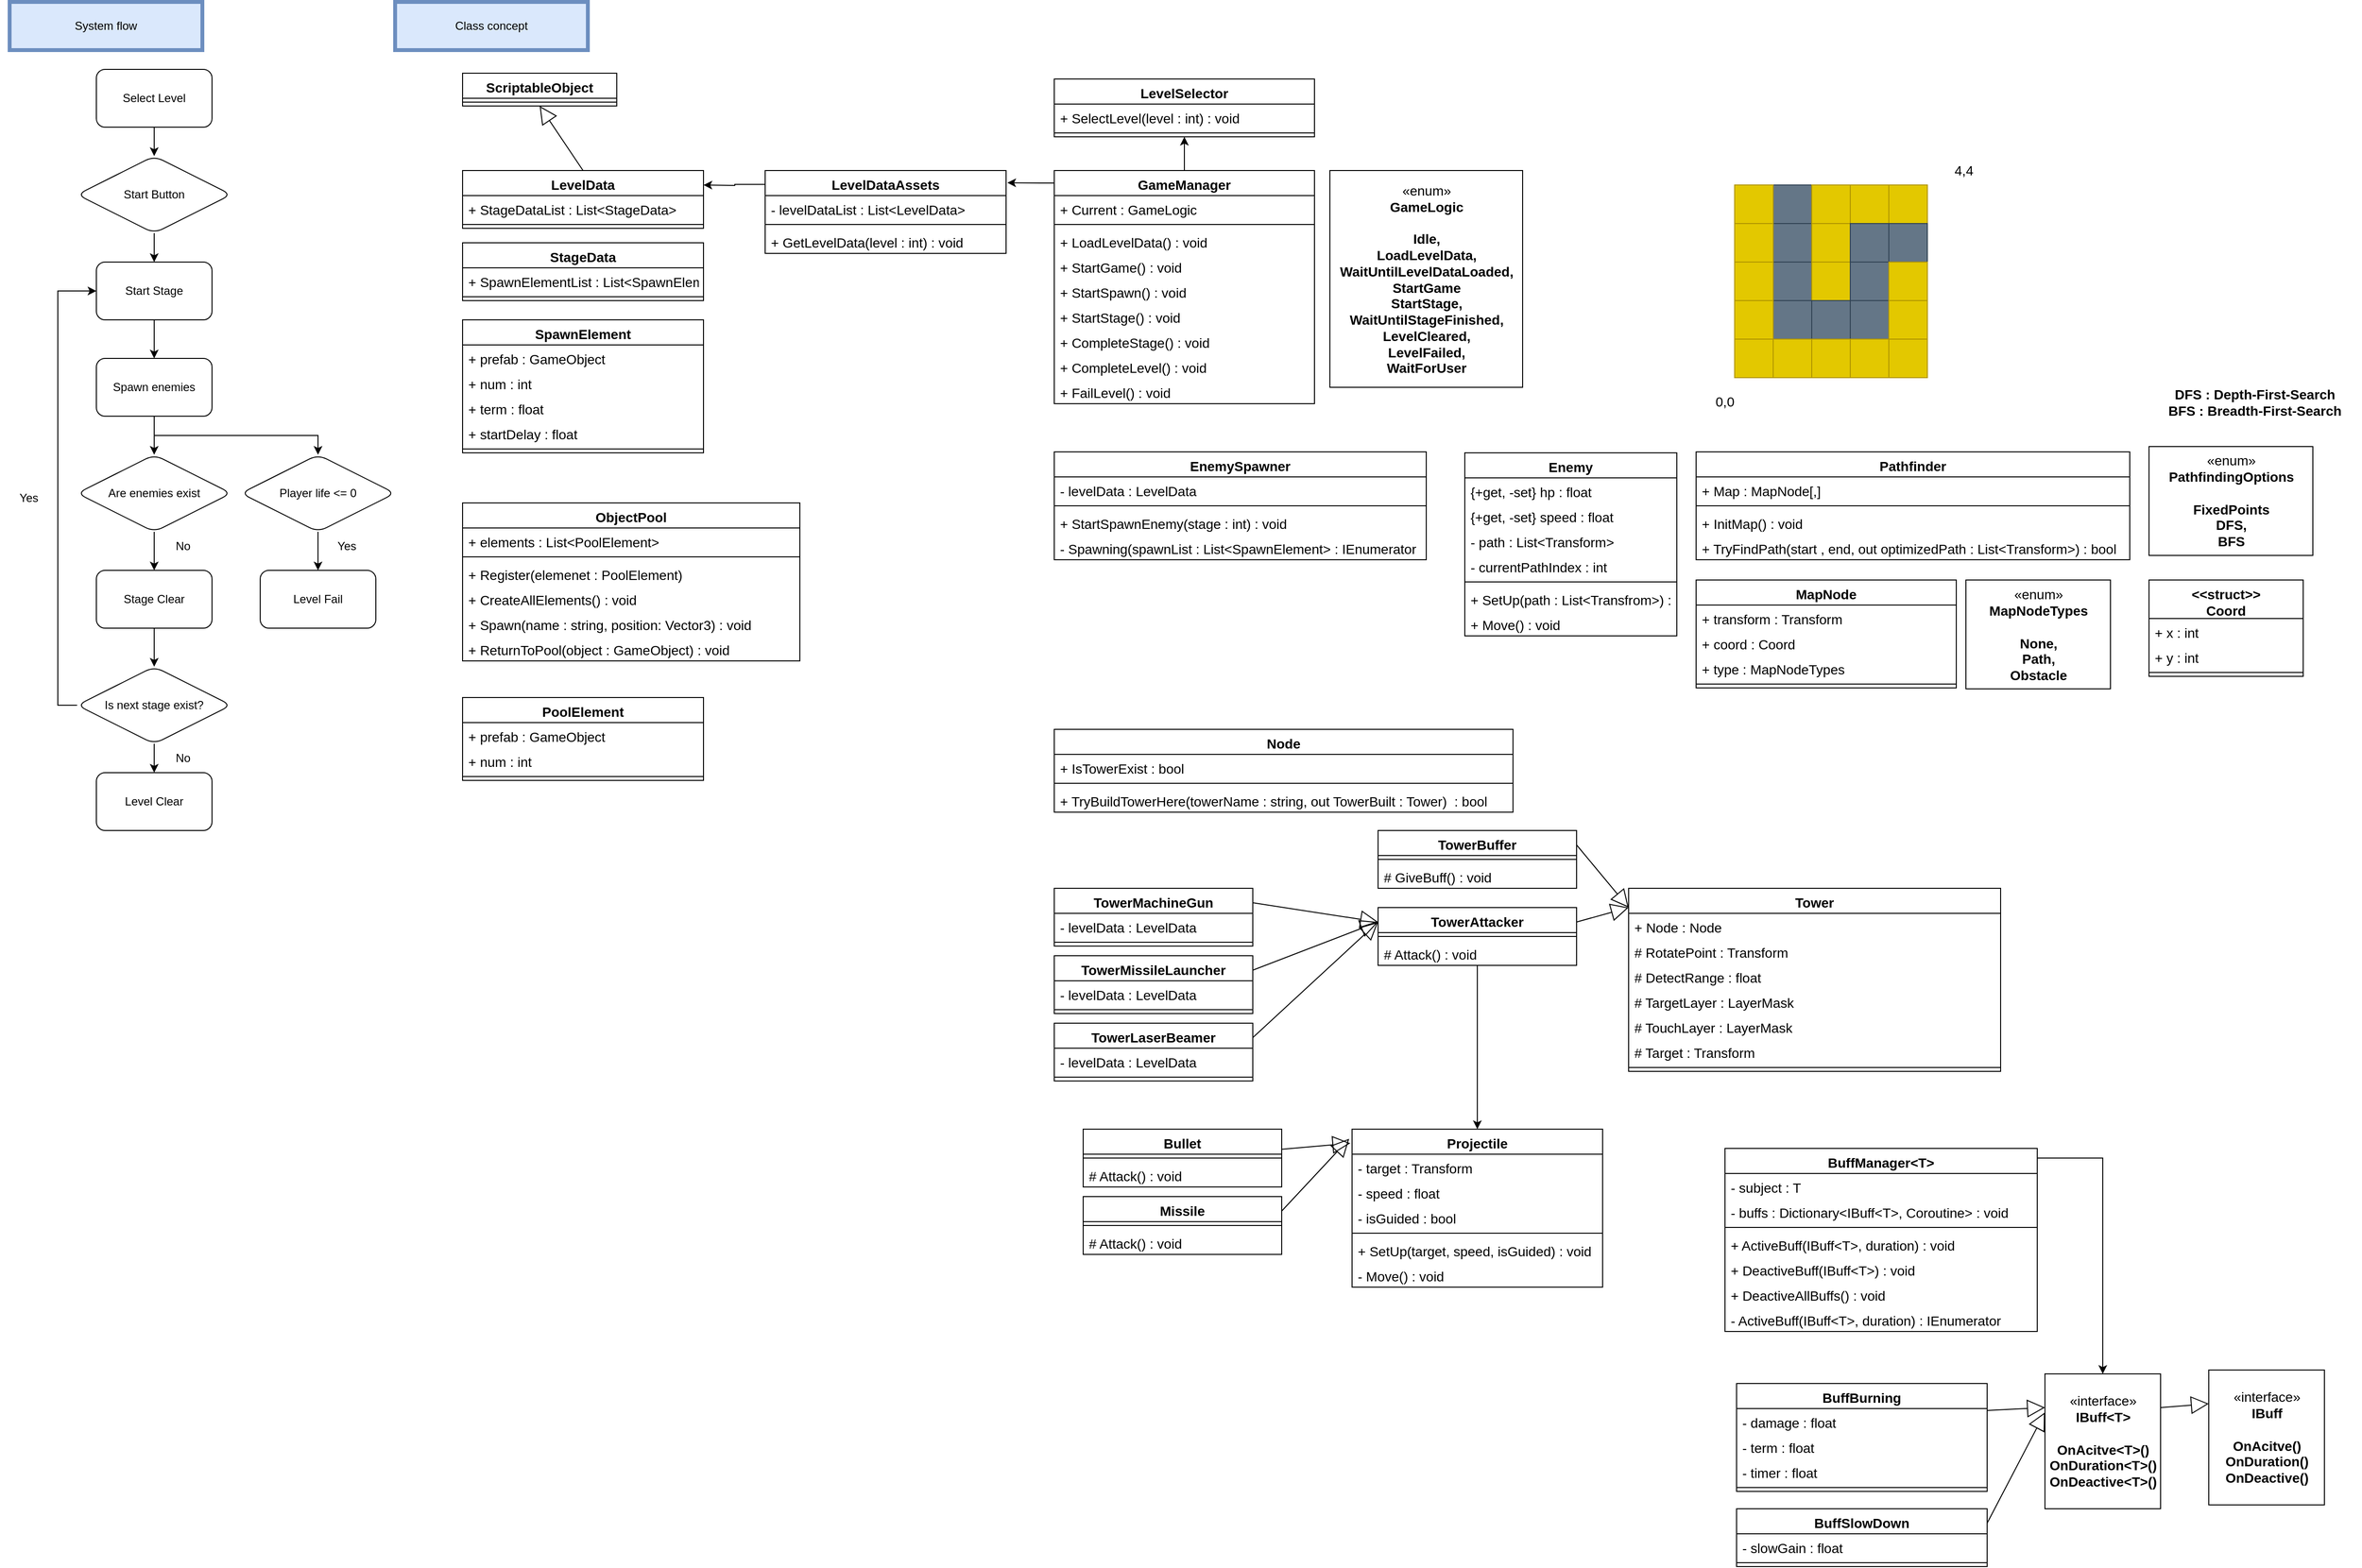 <mxfile version="20.5.2" type="device"><diagram id="C5RBs43oDa-KdzZeNtuy" name="Page-1"><mxGraphModel dx="1483" dy="744" grid="1" gridSize="10" guides="1" tooltips="1" connect="1" arrows="1" fold="1" page="1" pageScale="1" pageWidth="827" pageHeight="1169" math="0" shadow="0"><root><mxCell id="WIyWlLk6GJQsqaUBKTNV-0"/><mxCell id="WIyWlLk6GJQsqaUBKTNV-1" parent="WIyWlLk6GJQsqaUBKTNV-0"/><mxCell id="iIWfzHXYj32VILfXyNOD-0" value="System flow" style="rounded=0;whiteSpace=wrap;html=1;fillColor=#dae8fc;strokeColor=#6c8ebf;strokeWidth=4;" vertex="1" parent="WIyWlLk6GJQsqaUBKTNV-1"><mxGeometry x="10" y="10" width="200" height="50" as="geometry"/></mxCell><mxCell id="iIWfzHXYj32VILfXyNOD-5" value="" style="edgeStyle=orthogonalEdgeStyle;rounded=0;orthogonalLoop=1;jettySize=auto;html=1;" edge="1" parent="WIyWlLk6GJQsqaUBKTNV-1" source="iIWfzHXYj32VILfXyNOD-1" target="iIWfzHXYj32VILfXyNOD-4"><mxGeometry relative="1" as="geometry"/></mxCell><mxCell id="iIWfzHXYj32VILfXyNOD-1" value="Select Level" style="rounded=1;whiteSpace=wrap;html=1;" vertex="1" parent="WIyWlLk6GJQsqaUBKTNV-1"><mxGeometry x="100" y="80" width="120" height="60" as="geometry"/></mxCell><mxCell id="iIWfzHXYj32VILfXyNOD-7" style="edgeStyle=orthogonalEdgeStyle;rounded=0;orthogonalLoop=1;jettySize=auto;html=1;" edge="1" parent="WIyWlLk6GJQsqaUBKTNV-1" source="iIWfzHXYj32VILfXyNOD-4" target="iIWfzHXYj32VILfXyNOD-6"><mxGeometry relative="1" as="geometry"/></mxCell><mxCell id="iIWfzHXYj32VILfXyNOD-4" value="Start Button" style="rhombus;whiteSpace=wrap;html=1;rounded=1;" vertex="1" parent="WIyWlLk6GJQsqaUBKTNV-1"><mxGeometry x="80" y="170" width="160" height="80" as="geometry"/></mxCell><mxCell id="iIWfzHXYj32VILfXyNOD-9" style="edgeStyle=orthogonalEdgeStyle;rounded=0;orthogonalLoop=1;jettySize=auto;html=1;" edge="1" parent="WIyWlLk6GJQsqaUBKTNV-1" source="iIWfzHXYj32VILfXyNOD-6" target="iIWfzHXYj32VILfXyNOD-8"><mxGeometry relative="1" as="geometry"/></mxCell><mxCell id="iIWfzHXYj32VILfXyNOD-6" value="Start Stage" style="rounded=1;whiteSpace=wrap;html=1;" vertex="1" parent="WIyWlLk6GJQsqaUBKTNV-1"><mxGeometry x="100" y="280" width="120" height="60" as="geometry"/></mxCell><mxCell id="iIWfzHXYj32VILfXyNOD-12" style="edgeStyle=orthogonalEdgeStyle;rounded=0;orthogonalLoop=1;jettySize=auto;html=1;" edge="1" parent="WIyWlLk6GJQsqaUBKTNV-1" source="iIWfzHXYj32VILfXyNOD-8" target="iIWfzHXYj32VILfXyNOD-11"><mxGeometry relative="1" as="geometry"/></mxCell><mxCell id="iIWfzHXYj32VILfXyNOD-20" style="edgeStyle=orthogonalEdgeStyle;rounded=0;orthogonalLoop=1;jettySize=auto;html=1;entryX=0.5;entryY=0;entryDx=0;entryDy=0;" edge="1" parent="WIyWlLk6GJQsqaUBKTNV-1" source="iIWfzHXYj32VILfXyNOD-8" target="iIWfzHXYj32VILfXyNOD-16"><mxGeometry relative="1" as="geometry"><Array as="points"><mxPoint x="160" y="460"/><mxPoint x="330" y="460"/></Array></mxGeometry></mxCell><mxCell id="iIWfzHXYj32VILfXyNOD-8" value="Spawn enemies" style="rounded=1;whiteSpace=wrap;html=1;" vertex="1" parent="WIyWlLk6GJQsqaUBKTNV-1"><mxGeometry x="100" y="380" width="120" height="60" as="geometry"/></mxCell><mxCell id="iIWfzHXYj32VILfXyNOD-14" style="edgeStyle=orthogonalEdgeStyle;rounded=0;orthogonalLoop=1;jettySize=auto;html=1;" edge="1" parent="WIyWlLk6GJQsqaUBKTNV-1" source="iIWfzHXYj32VILfXyNOD-11" target="iIWfzHXYj32VILfXyNOD-13"><mxGeometry relative="1" as="geometry"/></mxCell><mxCell id="iIWfzHXYj32VILfXyNOD-11" value="Are enemies exist" style="rhombus;whiteSpace=wrap;html=1;rounded=1;" vertex="1" parent="WIyWlLk6GJQsqaUBKTNV-1"><mxGeometry x="80" y="480" width="160" height="80" as="geometry"/></mxCell><mxCell id="iIWfzHXYj32VILfXyNOD-23" style="edgeStyle=orthogonalEdgeStyle;rounded=0;orthogonalLoop=1;jettySize=auto;html=1;" edge="1" parent="WIyWlLk6GJQsqaUBKTNV-1" source="iIWfzHXYj32VILfXyNOD-13" target="iIWfzHXYj32VILfXyNOD-22"><mxGeometry relative="1" as="geometry"/></mxCell><mxCell id="iIWfzHXYj32VILfXyNOD-13" value="Stage Clear" style="rounded=1;whiteSpace=wrap;html=1;" vertex="1" parent="WIyWlLk6GJQsqaUBKTNV-1"><mxGeometry x="100" y="600" width="120" height="60" as="geometry"/></mxCell><mxCell id="iIWfzHXYj32VILfXyNOD-15" value="No" style="text;html=1;strokeColor=none;fillColor=none;align=center;verticalAlign=middle;whiteSpace=wrap;rounded=0;" vertex="1" parent="WIyWlLk6GJQsqaUBKTNV-1"><mxGeometry x="160" y="560" width="60" height="30" as="geometry"/></mxCell><mxCell id="iIWfzHXYj32VILfXyNOD-18" style="edgeStyle=orthogonalEdgeStyle;rounded=0;orthogonalLoop=1;jettySize=auto;html=1;entryX=0.5;entryY=0;entryDx=0;entryDy=0;" edge="1" parent="WIyWlLk6GJQsqaUBKTNV-1" source="iIWfzHXYj32VILfXyNOD-16" target="iIWfzHXYj32VILfXyNOD-17"><mxGeometry relative="1" as="geometry"/></mxCell><mxCell id="iIWfzHXYj32VILfXyNOD-16" value="Player life &amp;lt;= 0" style="rhombus;whiteSpace=wrap;html=1;rounded=1;" vertex="1" parent="WIyWlLk6GJQsqaUBKTNV-1"><mxGeometry x="250" y="480" width="160" height="80" as="geometry"/></mxCell><mxCell id="iIWfzHXYj32VILfXyNOD-17" value="Level Fail" style="rounded=1;whiteSpace=wrap;html=1;" vertex="1" parent="WIyWlLk6GJQsqaUBKTNV-1"><mxGeometry x="270" y="600" width="120" height="60" as="geometry"/></mxCell><mxCell id="iIWfzHXYj32VILfXyNOD-21" value="Yes" style="text;html=1;strokeColor=none;fillColor=none;align=center;verticalAlign=middle;whiteSpace=wrap;rounded=0;" vertex="1" parent="WIyWlLk6GJQsqaUBKTNV-1"><mxGeometry x="330" y="560" width="60" height="30" as="geometry"/></mxCell><mxCell id="iIWfzHXYj32VILfXyNOD-24" style="edgeStyle=orthogonalEdgeStyle;rounded=0;orthogonalLoop=1;jettySize=auto;html=1;entryX=0;entryY=0.5;entryDx=0;entryDy=0;" edge="1" parent="WIyWlLk6GJQsqaUBKTNV-1" source="iIWfzHXYj32VILfXyNOD-22" target="iIWfzHXYj32VILfXyNOD-6"><mxGeometry relative="1" as="geometry"><Array as="points"><mxPoint x="60" y="740"/><mxPoint x="60" y="310"/></Array></mxGeometry></mxCell><mxCell id="iIWfzHXYj32VILfXyNOD-27" style="edgeStyle=orthogonalEdgeStyle;rounded=0;orthogonalLoop=1;jettySize=auto;html=1;" edge="1" parent="WIyWlLk6GJQsqaUBKTNV-1" source="iIWfzHXYj32VILfXyNOD-22" target="iIWfzHXYj32VILfXyNOD-26"><mxGeometry relative="1" as="geometry"/></mxCell><mxCell id="iIWfzHXYj32VILfXyNOD-22" value="Is next stage exist?" style="rhombus;whiteSpace=wrap;html=1;rounded=1;" vertex="1" parent="WIyWlLk6GJQsqaUBKTNV-1"><mxGeometry x="80" y="700" width="160" height="80" as="geometry"/></mxCell><mxCell id="iIWfzHXYj32VILfXyNOD-25" value="Yes" style="text;html=1;strokeColor=none;fillColor=none;align=center;verticalAlign=middle;whiteSpace=wrap;rounded=0;" vertex="1" parent="WIyWlLk6GJQsqaUBKTNV-1"><mxGeometry y="510" width="60" height="30" as="geometry"/></mxCell><mxCell id="iIWfzHXYj32VILfXyNOD-26" value="Level Clear" style="rounded=1;whiteSpace=wrap;html=1;" vertex="1" parent="WIyWlLk6GJQsqaUBKTNV-1"><mxGeometry x="100" y="810" width="120" height="60" as="geometry"/></mxCell><mxCell id="iIWfzHXYj32VILfXyNOD-28" value="No" style="text;html=1;strokeColor=none;fillColor=none;align=center;verticalAlign=middle;whiteSpace=wrap;rounded=0;" vertex="1" parent="WIyWlLk6GJQsqaUBKTNV-1"><mxGeometry x="160" y="780" width="60" height="30" as="geometry"/></mxCell><mxCell id="iIWfzHXYj32VILfXyNOD-29" value="Class concept" style="rounded=0;whiteSpace=wrap;html=1;fillColor=#dae8fc;strokeColor=#6c8ebf;strokeWidth=4;" vertex="1" parent="WIyWlLk6GJQsqaUBKTNV-1"><mxGeometry x="410" y="10" width="200" height="50" as="geometry"/></mxCell><mxCell id="iIWfzHXYj32VILfXyNOD-30" value="LevelSelector" style="swimlane;fontStyle=1;align=center;verticalAlign=top;childLayout=stackLayout;horizontal=1;startSize=26;horizontalStack=0;resizeParent=1;resizeParentMax=0;resizeLast=0;collapsible=1;marginBottom=0;strokeWidth=1;fontSize=14;" vertex="1" parent="WIyWlLk6GJQsqaUBKTNV-1"><mxGeometry x="1094" y="90" width="270" height="60" as="geometry"/></mxCell><mxCell id="iIWfzHXYj32VILfXyNOD-31" value="+ SelectLevel(level : int) : void" style="text;strokeColor=none;fillColor=none;align=left;verticalAlign=top;spacingLeft=4;spacingRight=4;overflow=hidden;rotatable=0;points=[[0,0.5],[1,0.5]];portConstraint=eastwest;strokeWidth=4;fontSize=14;" vertex="1" parent="iIWfzHXYj32VILfXyNOD-30"><mxGeometry y="26" width="270" height="26" as="geometry"/></mxCell><mxCell id="iIWfzHXYj32VILfXyNOD-32" value="" style="line;strokeWidth=1;fillColor=none;align=left;verticalAlign=middle;spacingTop=-1;spacingLeft=3;spacingRight=3;rotatable=0;labelPosition=right;points=[];portConstraint=eastwest;strokeColor=inherit;" vertex="1" parent="iIWfzHXYj32VILfXyNOD-30"><mxGeometry y="52" width="270" height="8" as="geometry"/></mxCell><mxCell id="iIWfzHXYj32VILfXyNOD-56" style="edgeStyle=orthogonalEdgeStyle;rounded=0;orthogonalLoop=1;jettySize=auto;html=1;entryX=0.5;entryY=1;entryDx=0;entryDy=0;fontSize=14;" edge="1" parent="WIyWlLk6GJQsqaUBKTNV-1" source="iIWfzHXYj32VILfXyNOD-40" target="iIWfzHXYj32VILfXyNOD-30"><mxGeometry relative="1" as="geometry"/></mxCell><mxCell id="iIWfzHXYj32VILfXyNOD-80" style="edgeStyle=orthogonalEdgeStyle;rounded=0;orthogonalLoop=1;jettySize=auto;html=1;entryX=1.005;entryY=0.147;entryDx=0;entryDy=0;entryPerimeter=0;fontSize=14;" edge="1" parent="WIyWlLk6GJQsqaUBKTNV-1" source="iIWfzHXYj32VILfXyNOD-40" target="iIWfzHXYj32VILfXyNOD-76"><mxGeometry relative="1" as="geometry"><Array as="points"><mxPoint x="1080" y="198"/><mxPoint x="1080" y="198"/></Array></mxGeometry></mxCell><mxCell id="iIWfzHXYj32VILfXyNOD-40" value="GameManager" style="swimlane;fontStyle=1;align=center;verticalAlign=top;childLayout=stackLayout;horizontal=1;startSize=26;horizontalStack=0;resizeParent=1;resizeParentMax=0;resizeLast=0;collapsible=1;marginBottom=0;strokeWidth=1;fontSize=14;" vertex="1" parent="WIyWlLk6GJQsqaUBKTNV-1"><mxGeometry x="1094" y="185" width="270" height="242" as="geometry"/></mxCell><mxCell id="iIWfzHXYj32VILfXyNOD-55" value="+ Current : GameLogic" style="text;strokeColor=none;fillColor=none;align=left;verticalAlign=top;spacingLeft=4;spacingRight=4;overflow=hidden;rotatable=0;points=[[0,0.5],[1,0.5]];portConstraint=eastwest;strokeWidth=4;fontSize=14;" vertex="1" parent="iIWfzHXYj32VILfXyNOD-40"><mxGeometry y="26" width="270" height="26" as="geometry"/></mxCell><mxCell id="iIWfzHXYj32VILfXyNOD-42" value="" style="line;strokeWidth=1;fillColor=none;align=left;verticalAlign=middle;spacingTop=-1;spacingLeft=3;spacingRight=3;rotatable=0;labelPosition=right;points=[];portConstraint=eastwest;strokeColor=inherit;" vertex="1" parent="iIWfzHXYj32VILfXyNOD-40"><mxGeometry y="52" width="270" height="8" as="geometry"/></mxCell><mxCell id="iIWfzHXYj32VILfXyNOD-43" value="+ LoadLevelData() : void" style="text;strokeColor=none;fillColor=none;align=left;verticalAlign=top;spacingLeft=4;spacingRight=4;overflow=hidden;rotatable=0;points=[[0,0.5],[1,0.5]];portConstraint=eastwest;strokeWidth=4;fontSize=14;" vertex="1" parent="iIWfzHXYj32VILfXyNOD-40"><mxGeometry y="60" width="270" height="26" as="geometry"/></mxCell><mxCell id="iIWfzHXYj32VILfXyNOD-41" value="+ StartGame() : void" style="text;strokeColor=none;fillColor=none;align=left;verticalAlign=top;spacingLeft=4;spacingRight=4;overflow=hidden;rotatable=0;points=[[0,0.5],[1,0.5]];portConstraint=eastwest;strokeWidth=4;fontSize=14;" vertex="1" parent="iIWfzHXYj32VILfXyNOD-40"><mxGeometry y="86" width="270" height="26" as="geometry"/></mxCell><mxCell id="iIWfzHXYj32VILfXyNOD-44" value="+ StartSpawn() : void" style="text;strokeColor=none;fillColor=none;align=left;verticalAlign=top;spacingLeft=4;spacingRight=4;overflow=hidden;rotatable=0;points=[[0,0.5],[1,0.5]];portConstraint=eastwest;strokeWidth=4;fontSize=14;" vertex="1" parent="iIWfzHXYj32VILfXyNOD-40"><mxGeometry y="112" width="270" height="26" as="geometry"/></mxCell><mxCell id="iIWfzHXYj32VILfXyNOD-53" value="+ StartStage() : void" style="text;strokeColor=none;fillColor=none;align=left;verticalAlign=top;spacingLeft=4;spacingRight=4;overflow=hidden;rotatable=0;points=[[0,0.5],[1,0.5]];portConstraint=eastwest;strokeWidth=4;fontSize=14;" vertex="1" parent="iIWfzHXYj32VILfXyNOD-40"><mxGeometry y="138" width="270" height="26" as="geometry"/></mxCell><mxCell id="iIWfzHXYj32VILfXyNOD-50" value="+ CompleteStage() : void" style="text;strokeColor=none;fillColor=none;align=left;verticalAlign=top;spacingLeft=4;spacingRight=4;overflow=hidden;rotatable=0;points=[[0,0.5],[1,0.5]];portConstraint=eastwest;strokeWidth=4;fontSize=14;" vertex="1" parent="iIWfzHXYj32VILfXyNOD-40"><mxGeometry y="164" width="270" height="26" as="geometry"/></mxCell><mxCell id="iIWfzHXYj32VILfXyNOD-51" value="+ CompleteLevel() : void" style="text;strokeColor=none;fillColor=none;align=left;verticalAlign=top;spacingLeft=4;spacingRight=4;overflow=hidden;rotatable=0;points=[[0,0.5],[1,0.5]];portConstraint=eastwest;strokeWidth=4;fontSize=14;" vertex="1" parent="iIWfzHXYj32VILfXyNOD-40"><mxGeometry y="190" width="270" height="26" as="geometry"/></mxCell><mxCell id="iIWfzHXYj32VILfXyNOD-52" value="+ FailLevel() : void" style="text;strokeColor=none;fillColor=none;align=left;verticalAlign=top;spacingLeft=4;spacingRight=4;overflow=hidden;rotatable=0;points=[[0,0.5],[1,0.5]];portConstraint=eastwest;strokeWidth=4;fontSize=14;" vertex="1" parent="iIWfzHXYj32VILfXyNOD-40"><mxGeometry y="216" width="270" height="26" as="geometry"/></mxCell><mxCell id="iIWfzHXYj32VILfXyNOD-54" value="«enum»&lt;br&gt;&lt;b&gt;GameLogic&lt;br&gt;&lt;br&gt;Idle,&lt;br&gt;LoadLevelData,&lt;br&gt;WaitUntilLevelDataLoaded,&lt;br&gt;StartGame&lt;br&gt;StartStage,&lt;br&gt;WaitUntilStageFinished,&lt;br&gt;LevelCleared,&lt;br&gt;LevelFailed,&lt;br&gt;WaitForUser&lt;br&gt;&lt;/b&gt;" style="html=1;strokeWidth=1;fontSize=14;" vertex="1" parent="WIyWlLk6GJQsqaUBKTNV-1"><mxGeometry x="1380" y="185" width="200" height="225" as="geometry"/></mxCell><mxCell id="iIWfzHXYj32VILfXyNOD-57" value="LevelData" style="swimlane;fontStyle=1;align=center;verticalAlign=top;childLayout=stackLayout;horizontal=1;startSize=26;horizontalStack=0;resizeParent=1;resizeParentMax=0;resizeLast=0;collapsible=1;marginBottom=0;strokeWidth=1;fontSize=14;" vertex="1" parent="WIyWlLk6GJQsqaUBKTNV-1"><mxGeometry x="480" y="185" width="250" height="60" as="geometry"/></mxCell><mxCell id="iIWfzHXYj32VILfXyNOD-58" value="+ StageDataList : List&lt;StageData&gt;" style="text;strokeColor=none;fillColor=none;align=left;verticalAlign=top;spacingLeft=4;spacingRight=4;overflow=hidden;rotatable=0;points=[[0,0.5],[1,0.5]];portConstraint=eastwest;strokeWidth=4;fontSize=14;" vertex="1" parent="iIWfzHXYj32VILfXyNOD-57"><mxGeometry y="26" width="250" height="26" as="geometry"/></mxCell><mxCell id="iIWfzHXYj32VILfXyNOD-59" value="" style="line;strokeWidth=1;fillColor=none;align=left;verticalAlign=middle;spacingTop=-1;spacingLeft=3;spacingRight=3;rotatable=0;labelPosition=right;points=[];portConstraint=eastwest;strokeColor=inherit;" vertex="1" parent="iIWfzHXYj32VILfXyNOD-57"><mxGeometry y="52" width="250" height="8" as="geometry"/></mxCell><mxCell id="iIWfzHXYj32VILfXyNOD-60" value="StageData" style="swimlane;fontStyle=1;align=center;verticalAlign=top;childLayout=stackLayout;horizontal=1;startSize=26;horizontalStack=0;resizeParent=1;resizeParentMax=0;resizeLast=0;collapsible=1;marginBottom=0;strokeWidth=1;fontSize=14;" vertex="1" parent="WIyWlLk6GJQsqaUBKTNV-1"><mxGeometry x="480" y="260" width="250" height="60" as="geometry"/></mxCell><mxCell id="iIWfzHXYj32VILfXyNOD-61" value="+ SpawnElementList : List&lt;SpawnElement&gt;" style="text;strokeColor=none;fillColor=none;align=left;verticalAlign=top;spacingLeft=4;spacingRight=4;overflow=hidden;rotatable=0;points=[[0,0.5],[1,0.5]];portConstraint=eastwest;strokeWidth=4;fontSize=14;" vertex="1" parent="iIWfzHXYj32VILfXyNOD-60"><mxGeometry y="26" width="250" height="26" as="geometry"/></mxCell><mxCell id="iIWfzHXYj32VILfXyNOD-62" value="" style="line;strokeWidth=1;fillColor=none;align=left;verticalAlign=middle;spacingTop=-1;spacingLeft=3;spacingRight=3;rotatable=0;labelPosition=right;points=[];portConstraint=eastwest;strokeColor=inherit;" vertex="1" parent="iIWfzHXYj32VILfXyNOD-60"><mxGeometry y="52" width="250" height="8" as="geometry"/></mxCell><mxCell id="iIWfzHXYj32VILfXyNOD-63" value="SpawnElement" style="swimlane;fontStyle=1;align=center;verticalAlign=top;childLayout=stackLayout;horizontal=1;startSize=26;horizontalStack=0;resizeParent=1;resizeParentMax=0;resizeLast=0;collapsible=1;marginBottom=0;strokeWidth=1;fontSize=14;" vertex="1" parent="WIyWlLk6GJQsqaUBKTNV-1"><mxGeometry x="480" y="340" width="250" height="138" as="geometry"/></mxCell><mxCell id="iIWfzHXYj32VILfXyNOD-64" value="+ prefab : GameObject" style="text;strokeColor=none;fillColor=none;align=left;verticalAlign=top;spacingLeft=4;spacingRight=4;overflow=hidden;rotatable=0;points=[[0,0.5],[1,0.5]];portConstraint=eastwest;strokeWidth=4;fontSize=14;" vertex="1" parent="iIWfzHXYj32VILfXyNOD-63"><mxGeometry y="26" width="250" height="26" as="geometry"/></mxCell><mxCell id="iIWfzHXYj32VILfXyNOD-66" value="+ num : int" style="text;strokeColor=none;fillColor=none;align=left;verticalAlign=top;spacingLeft=4;spacingRight=4;overflow=hidden;rotatable=0;points=[[0,0.5],[1,0.5]];portConstraint=eastwest;strokeWidth=4;fontSize=14;" vertex="1" parent="iIWfzHXYj32VILfXyNOD-63"><mxGeometry y="52" width="250" height="26" as="geometry"/></mxCell><mxCell id="iIWfzHXYj32VILfXyNOD-68" value="+ term : float" style="text;strokeColor=none;fillColor=none;align=left;verticalAlign=top;spacingLeft=4;spacingRight=4;overflow=hidden;rotatable=0;points=[[0,0.5],[1,0.5]];portConstraint=eastwest;strokeWidth=4;fontSize=14;" vertex="1" parent="iIWfzHXYj32VILfXyNOD-63"><mxGeometry y="78" width="250" height="26" as="geometry"/></mxCell><mxCell id="iIWfzHXYj32VILfXyNOD-69" value="+ startDelay : float" style="text;strokeColor=none;fillColor=none;align=left;verticalAlign=top;spacingLeft=4;spacingRight=4;overflow=hidden;rotatable=0;points=[[0,0.5],[1,0.5]];portConstraint=eastwest;strokeWidth=4;fontSize=14;" vertex="1" parent="iIWfzHXYj32VILfXyNOD-63"><mxGeometry y="104" width="250" height="26" as="geometry"/></mxCell><mxCell id="iIWfzHXYj32VILfXyNOD-65" value="" style="line;strokeWidth=1;fillColor=none;align=left;verticalAlign=middle;spacingTop=-1;spacingLeft=3;spacingRight=3;rotatable=0;labelPosition=right;points=[];portConstraint=eastwest;strokeColor=inherit;" vertex="1" parent="iIWfzHXYj32VILfXyNOD-63"><mxGeometry y="130" width="250" height="8" as="geometry"/></mxCell><mxCell id="iIWfzHXYj32VILfXyNOD-70" value="ScriptableObject" style="swimlane;fontStyle=1;align=center;verticalAlign=top;childLayout=stackLayout;horizontal=1;startSize=26;horizontalStack=0;resizeParent=1;resizeParentMax=0;resizeLast=0;collapsible=1;marginBottom=0;strokeWidth=1;fontSize=14;" vertex="1" parent="WIyWlLk6GJQsqaUBKTNV-1"><mxGeometry x="480" y="84" width="160" height="34" as="geometry"/></mxCell><mxCell id="iIWfzHXYj32VILfXyNOD-72" value="" style="line;strokeWidth=1;fillColor=none;align=left;verticalAlign=middle;spacingTop=-1;spacingLeft=3;spacingRight=3;rotatable=0;labelPosition=right;points=[];portConstraint=eastwest;strokeColor=inherit;fontSize=14;" vertex="1" parent="iIWfzHXYj32VILfXyNOD-70"><mxGeometry y="26" width="160" height="8" as="geometry"/></mxCell><mxCell id="iIWfzHXYj32VILfXyNOD-74" value="" style="endArrow=block;endSize=16;endFill=0;html=1;rounded=0;fontSize=14;exitX=0.5;exitY=0;exitDx=0;exitDy=0;entryX=0.5;entryY=1;entryDx=0;entryDy=0;" edge="1" parent="WIyWlLk6GJQsqaUBKTNV-1" source="iIWfzHXYj32VILfXyNOD-57" target="iIWfzHXYj32VILfXyNOD-70"><mxGeometry width="160" relative="1" as="geometry"><mxPoint x="850" y="280" as="sourcePoint"/><mxPoint x="1010" y="280" as="targetPoint"/></mxGeometry></mxCell><mxCell id="iIWfzHXYj32VILfXyNOD-84" style="edgeStyle=orthogonalEdgeStyle;rounded=0;orthogonalLoop=1;jettySize=auto;html=1;fontSize=14;exitX=0.006;exitY=0.167;exitDx=0;exitDy=0;exitPerimeter=0;" edge="1" parent="WIyWlLk6GJQsqaUBKTNV-1" source="iIWfzHXYj32VILfXyNOD-76"><mxGeometry relative="1" as="geometry"><mxPoint x="730" y="200" as="targetPoint"/></mxGeometry></mxCell><mxCell id="iIWfzHXYj32VILfXyNOD-76" value="LevelDataAssets" style="swimlane;fontStyle=1;align=center;verticalAlign=top;childLayout=stackLayout;horizontal=1;startSize=26;horizontalStack=0;resizeParent=1;resizeParentMax=0;resizeLast=0;collapsible=1;marginBottom=0;strokeWidth=1;fontSize=14;" vertex="1" parent="WIyWlLk6GJQsqaUBKTNV-1"><mxGeometry x="794" y="185" width="250" height="86" as="geometry"/></mxCell><mxCell id="iIWfzHXYj32VILfXyNOD-77" value="- levelDataList : List&lt;LevelData&gt;" style="text;strokeColor=none;fillColor=none;align=left;verticalAlign=top;spacingLeft=4;spacingRight=4;overflow=hidden;rotatable=0;points=[[0,0.5],[1,0.5]];portConstraint=eastwest;strokeWidth=4;fontSize=14;" vertex="1" parent="iIWfzHXYj32VILfXyNOD-76"><mxGeometry y="26" width="250" height="26" as="geometry"/></mxCell><mxCell id="iIWfzHXYj32VILfXyNOD-78" value="" style="line;strokeWidth=1;fillColor=none;align=left;verticalAlign=middle;spacingTop=-1;spacingLeft=3;spacingRight=3;rotatable=0;labelPosition=right;points=[];portConstraint=eastwest;strokeColor=inherit;" vertex="1" parent="iIWfzHXYj32VILfXyNOD-76"><mxGeometry y="52" width="250" height="8" as="geometry"/></mxCell><mxCell id="iIWfzHXYj32VILfXyNOD-79" value="+ GetLevelData(level : int) : void" style="text;strokeColor=none;fillColor=none;align=left;verticalAlign=top;spacingLeft=4;spacingRight=4;overflow=hidden;rotatable=0;points=[[0,0.5],[1,0.5]];portConstraint=eastwest;strokeWidth=4;fontSize=14;" vertex="1" parent="iIWfzHXYj32VILfXyNOD-76"><mxGeometry y="60" width="250" height="26" as="geometry"/></mxCell><mxCell id="iIWfzHXYj32VILfXyNOD-85" value="EnemySpawner" style="swimlane;fontStyle=1;align=center;verticalAlign=top;childLayout=stackLayout;horizontal=1;startSize=26;horizontalStack=0;resizeParent=1;resizeParentMax=0;resizeLast=0;collapsible=1;marginBottom=0;strokeWidth=1;fontSize=14;" vertex="1" parent="WIyWlLk6GJQsqaUBKTNV-1"><mxGeometry x="1094" y="477" width="386" height="112" as="geometry"/></mxCell><mxCell id="iIWfzHXYj32VILfXyNOD-86" value="- levelData : LevelData" style="text;strokeColor=none;fillColor=none;align=left;verticalAlign=top;spacingLeft=4;spacingRight=4;overflow=hidden;rotatable=0;points=[[0,0.5],[1,0.5]];portConstraint=eastwest;strokeWidth=4;fontSize=14;" vertex="1" parent="iIWfzHXYj32VILfXyNOD-85"><mxGeometry y="26" width="386" height="26" as="geometry"/></mxCell><mxCell id="iIWfzHXYj32VILfXyNOD-87" value="" style="line;strokeWidth=1;fillColor=none;align=left;verticalAlign=middle;spacingTop=-1;spacingLeft=3;spacingRight=3;rotatable=0;labelPosition=right;points=[];portConstraint=eastwest;strokeColor=inherit;" vertex="1" parent="iIWfzHXYj32VILfXyNOD-85"><mxGeometry y="52" width="386" height="8" as="geometry"/></mxCell><mxCell id="iIWfzHXYj32VILfXyNOD-88" value="+ StartSpawnEnemy(stage : int) : void" style="text;strokeColor=none;fillColor=none;align=left;verticalAlign=top;spacingLeft=4;spacingRight=4;overflow=hidden;rotatable=0;points=[[0,0.5],[1,0.5]];portConstraint=eastwest;strokeWidth=4;fontSize=14;" vertex="1" parent="iIWfzHXYj32VILfXyNOD-85"><mxGeometry y="60" width="386" height="26" as="geometry"/></mxCell><mxCell id="iIWfzHXYj32VILfXyNOD-89" value="- Spawning(spawnList : List&lt;SpawnElement&gt; : IEnumerator" style="text;strokeColor=none;fillColor=none;align=left;verticalAlign=top;spacingLeft=4;spacingRight=4;overflow=hidden;rotatable=0;points=[[0,0.5],[1,0.5]];portConstraint=eastwest;strokeWidth=4;fontSize=14;" vertex="1" parent="iIWfzHXYj32VILfXyNOD-85"><mxGeometry y="86" width="386" height="26" as="geometry"/></mxCell><mxCell id="iIWfzHXYj32VILfXyNOD-90" value="Enemy" style="swimlane;fontStyle=1;align=center;verticalAlign=top;childLayout=stackLayout;horizontal=1;startSize=26;horizontalStack=0;resizeParent=1;resizeParentMax=0;resizeLast=0;collapsible=1;marginBottom=0;strokeWidth=1;fontSize=14;" vertex="1" parent="WIyWlLk6GJQsqaUBKTNV-1"><mxGeometry x="1520" y="478" width="220" height="190" as="geometry"/></mxCell><mxCell id="iIWfzHXYj32VILfXyNOD-91" value="{+get, -set} hp : float" style="text;strokeColor=none;fillColor=none;align=left;verticalAlign=top;spacingLeft=4;spacingRight=4;overflow=hidden;rotatable=0;points=[[0,0.5],[1,0.5]];portConstraint=eastwest;strokeWidth=4;fontSize=14;" vertex="1" parent="iIWfzHXYj32VILfXyNOD-90"><mxGeometry y="26" width="220" height="26" as="geometry"/></mxCell><mxCell id="iIWfzHXYj32VILfXyNOD-95" value="{+get, -set} speed : float" style="text;strokeColor=none;fillColor=none;align=left;verticalAlign=top;spacingLeft=4;spacingRight=4;overflow=hidden;rotatable=0;points=[[0,0.5],[1,0.5]];portConstraint=eastwest;strokeWidth=4;fontSize=14;" vertex="1" parent="iIWfzHXYj32VILfXyNOD-90"><mxGeometry y="52" width="220" height="26" as="geometry"/></mxCell><mxCell id="iIWfzHXYj32VILfXyNOD-97" value="- path : List&lt;Transform&gt;" style="text;strokeColor=none;fillColor=none;align=left;verticalAlign=top;spacingLeft=4;spacingRight=4;overflow=hidden;rotatable=0;points=[[0,0.5],[1,0.5]];portConstraint=eastwest;strokeWidth=4;fontSize=14;" vertex="1" parent="iIWfzHXYj32VILfXyNOD-90"><mxGeometry y="78" width="220" height="26" as="geometry"/></mxCell><mxCell id="iIWfzHXYj32VILfXyNOD-98" value="- currentPathIndex : int" style="text;strokeColor=none;fillColor=none;align=left;verticalAlign=top;spacingLeft=4;spacingRight=4;overflow=hidden;rotatable=0;points=[[0,0.5],[1,0.5]];portConstraint=eastwest;strokeWidth=4;fontSize=14;" vertex="1" parent="iIWfzHXYj32VILfXyNOD-90"><mxGeometry y="104" width="220" height="26" as="geometry"/></mxCell><mxCell id="iIWfzHXYj32VILfXyNOD-92" value="" style="line;strokeWidth=1;fillColor=none;align=left;verticalAlign=middle;spacingTop=-1;spacingLeft=3;spacingRight=3;rotatable=0;labelPosition=right;points=[];portConstraint=eastwest;strokeColor=inherit;" vertex="1" parent="iIWfzHXYj32VILfXyNOD-90"><mxGeometry y="130" width="220" height="8" as="geometry"/></mxCell><mxCell id="iIWfzHXYj32VILfXyNOD-99" value="+ SetUp(path : List&lt;Transfrom&gt;) : void" style="text;strokeColor=none;fillColor=none;align=left;verticalAlign=top;spacingLeft=4;spacingRight=4;overflow=hidden;rotatable=0;points=[[0,0.5],[1,0.5]];portConstraint=eastwest;strokeWidth=4;fontSize=14;" vertex="1" parent="iIWfzHXYj32VILfXyNOD-90"><mxGeometry y="138" width="220" height="26" as="geometry"/></mxCell><mxCell id="iIWfzHXYj32VILfXyNOD-96" value="+ Move() : void" style="text;strokeColor=none;fillColor=none;align=left;verticalAlign=top;spacingLeft=4;spacingRight=4;overflow=hidden;rotatable=0;points=[[0,0.5],[1,0.5]];portConstraint=eastwest;strokeWidth=4;fontSize=14;" vertex="1" parent="iIWfzHXYj32VILfXyNOD-90"><mxGeometry y="164" width="220" height="26" as="geometry"/></mxCell><mxCell id="iIWfzHXYj32VILfXyNOD-100" value="Pathfinder" style="swimlane;fontStyle=1;align=center;verticalAlign=top;childLayout=stackLayout;horizontal=1;startSize=26;horizontalStack=0;resizeParent=1;resizeParentMax=0;resizeLast=0;collapsible=1;marginBottom=0;strokeWidth=1;fontSize=14;" vertex="1" parent="WIyWlLk6GJQsqaUBKTNV-1"><mxGeometry x="1760" y="477" width="450" height="112" as="geometry"/></mxCell><mxCell id="iIWfzHXYj32VILfXyNOD-153" value="+ Map : MapNode[,]" style="text;strokeColor=none;fillColor=none;align=left;verticalAlign=top;spacingLeft=4;spacingRight=4;overflow=hidden;rotatable=0;points=[[0,0.5],[1,0.5]];portConstraint=eastwest;strokeWidth=4;fontSize=14;" vertex="1" parent="iIWfzHXYj32VILfXyNOD-100"><mxGeometry y="26" width="450" height="26" as="geometry"/></mxCell><mxCell id="iIWfzHXYj32VILfXyNOD-105" value="" style="line;strokeWidth=1;fillColor=none;align=left;verticalAlign=middle;spacingTop=-1;spacingLeft=3;spacingRight=3;rotatable=0;labelPosition=right;points=[];portConstraint=eastwest;strokeColor=inherit;" vertex="1" parent="iIWfzHXYj32VILfXyNOD-100"><mxGeometry y="52" width="450" height="8" as="geometry"/></mxCell><mxCell id="iIWfzHXYj32VILfXyNOD-111" value="+ InitMap() : void" style="text;strokeColor=none;fillColor=none;align=left;verticalAlign=top;spacingLeft=4;spacingRight=4;overflow=hidden;rotatable=0;points=[[0,0.5],[1,0.5]];portConstraint=eastwest;strokeWidth=4;fontSize=14;" vertex="1" parent="iIWfzHXYj32VILfXyNOD-100"><mxGeometry y="60" width="450" height="26" as="geometry"/></mxCell><mxCell id="iIWfzHXYj32VILfXyNOD-107" value="+ TryFindPath(start , end, out optimizedPath : List&lt;Transform&gt;) : bool" style="text;strokeColor=none;fillColor=none;align=left;verticalAlign=top;spacingLeft=4;spacingRight=4;overflow=hidden;rotatable=0;points=[[0,0.5],[1,0.5]];portConstraint=eastwest;strokeWidth=4;fontSize=14;" vertex="1" parent="iIWfzHXYj32VILfXyNOD-100"><mxGeometry y="86" width="450" height="26" as="geometry"/></mxCell><mxCell id="iIWfzHXYj32VILfXyNOD-108" value="«enum»&lt;br&gt;&lt;b&gt;PathfindingOptions&lt;br&gt;&lt;br&gt;FixedPoints&lt;br&gt;DFS,&lt;br&gt;BFS&lt;br&gt;&lt;/b&gt;" style="html=1;strokeWidth=1;fontSize=14;" vertex="1" parent="WIyWlLk6GJQsqaUBKTNV-1"><mxGeometry x="2230" y="471.5" width="170" height="113" as="geometry"/></mxCell><mxCell id="iIWfzHXYj32VILfXyNOD-109" value="DFS : Depth-First-Search&#10;BFS : Breadth-First-Search" style="text;align=center;fontStyle=1;verticalAlign=middle;spacingLeft=3;spacingRight=3;strokeColor=none;rotatable=0;points=[[0,0.5],[1,0.5]];portConstraint=eastwest;strokeWidth=1;fontSize=14;" vertex="1" parent="WIyWlLk6GJQsqaUBKTNV-1"><mxGeometry x="2230" y="400" width="220" height="50" as="geometry"/></mxCell><mxCell id="iIWfzHXYj32VILfXyNOD-113" value="" style="whiteSpace=wrap;html=1;aspect=fixed;strokeWidth=1;fontSize=14;" vertex="1" parent="WIyWlLk6GJQsqaUBKTNV-1"><mxGeometry x="1800" y="200" width="40" height="40" as="geometry"/></mxCell><mxCell id="iIWfzHXYj32VILfXyNOD-114" value="" style="whiteSpace=wrap;html=1;aspect=fixed;strokeWidth=1;fontSize=14;fillColor=#647687;fontColor=#ffffff;strokeColor=#314354;" vertex="1" parent="WIyWlLk6GJQsqaUBKTNV-1"><mxGeometry x="1840" y="200" width="40" height="40" as="geometry"/></mxCell><mxCell id="iIWfzHXYj32VILfXyNOD-115" value="" style="whiteSpace=wrap;html=1;aspect=fixed;strokeWidth=1;fontSize=14;fillColor=#e3c800;fontColor=#000000;strokeColor=#B09500;" vertex="1" parent="WIyWlLk6GJQsqaUBKTNV-1"><mxGeometry x="1880" y="200" width="40" height="40" as="geometry"/></mxCell><mxCell id="iIWfzHXYj32VILfXyNOD-116" value="" style="whiteSpace=wrap;html=1;aspect=fixed;strokeWidth=1;fontSize=14;fillColor=#e3c800;fontColor=#000000;strokeColor=#B09500;" vertex="1" parent="WIyWlLk6GJQsqaUBKTNV-1"><mxGeometry x="1920" y="200" width="40" height="40" as="geometry"/></mxCell><mxCell id="iIWfzHXYj32VILfXyNOD-117" value="" style="whiteSpace=wrap;html=1;aspect=fixed;strokeWidth=1;fontSize=14;fillColor=#e3c800;fontColor=#000000;strokeColor=#B09500;" vertex="1" parent="WIyWlLk6GJQsqaUBKTNV-1"><mxGeometry x="1960" y="200" width="40" height="40" as="geometry"/></mxCell><mxCell id="iIWfzHXYj32VILfXyNOD-118" value="" style="whiteSpace=wrap;html=1;aspect=fixed;strokeWidth=1;fontSize=14;" vertex="1" parent="WIyWlLk6GJQsqaUBKTNV-1"><mxGeometry x="1800" y="240" width="40" height="40" as="geometry"/></mxCell><mxCell id="iIWfzHXYj32VILfXyNOD-119" value="" style="whiteSpace=wrap;html=1;aspect=fixed;strokeWidth=1;fontSize=14;fillColor=#647687;fontColor=#ffffff;strokeColor=#314354;" vertex="1" parent="WIyWlLk6GJQsqaUBKTNV-1"><mxGeometry x="1840" y="240" width="40" height="40" as="geometry"/></mxCell><mxCell id="iIWfzHXYj32VILfXyNOD-120" value="" style="whiteSpace=wrap;html=1;aspect=fixed;strokeWidth=1;fontSize=14;fillColor=#e3c800;fontColor=#000000;strokeColor=#B09500;" vertex="1" parent="WIyWlLk6GJQsqaUBKTNV-1"><mxGeometry x="1880" y="240" width="40" height="40" as="geometry"/></mxCell><mxCell id="iIWfzHXYj32VILfXyNOD-121" value="" style="whiteSpace=wrap;html=1;aspect=fixed;strokeWidth=1;fontSize=14;fillColor=#647687;fontColor=#ffffff;strokeColor=#314354;" vertex="1" parent="WIyWlLk6GJQsqaUBKTNV-1"><mxGeometry x="1920" y="240" width="40" height="40" as="geometry"/></mxCell><mxCell id="iIWfzHXYj32VILfXyNOD-122" value="" style="whiteSpace=wrap;html=1;aspect=fixed;strokeWidth=1;fontSize=14;fillColor=#647687;fontColor=#ffffff;strokeColor=#314354;" vertex="1" parent="WIyWlLk6GJQsqaUBKTNV-1"><mxGeometry x="1960" y="240" width="40" height="40" as="geometry"/></mxCell><mxCell id="iIWfzHXYj32VILfXyNOD-123" value="" style="whiteSpace=wrap;html=1;aspect=fixed;strokeWidth=1;fontSize=14;" vertex="1" parent="WIyWlLk6GJQsqaUBKTNV-1"><mxGeometry x="1800" y="280" width="40" height="40" as="geometry"/></mxCell><mxCell id="iIWfzHXYj32VILfXyNOD-124" value="" style="whiteSpace=wrap;html=1;aspect=fixed;strokeWidth=1;fontSize=14;fillColor=#647687;fontColor=#ffffff;strokeColor=#314354;" vertex="1" parent="WIyWlLk6GJQsqaUBKTNV-1"><mxGeometry x="1840" y="280" width="40" height="40" as="geometry"/></mxCell><mxCell id="iIWfzHXYj32VILfXyNOD-125" value="" style="whiteSpace=wrap;html=1;aspect=fixed;strokeWidth=1;fontSize=14;fillColor=#e3c800;fontColor=#000000;strokeColor=#B09500;" vertex="1" parent="WIyWlLk6GJQsqaUBKTNV-1"><mxGeometry x="1880" y="280" width="40" height="40" as="geometry"/></mxCell><mxCell id="iIWfzHXYj32VILfXyNOD-126" value="" style="whiteSpace=wrap;html=1;aspect=fixed;strokeWidth=1;fontSize=14;fillColor=#647687;fontColor=#ffffff;strokeColor=#314354;" vertex="1" parent="WIyWlLk6GJQsqaUBKTNV-1"><mxGeometry x="1920" y="280" width="40" height="40" as="geometry"/></mxCell><mxCell id="iIWfzHXYj32VILfXyNOD-127" value="" style="whiteSpace=wrap;html=1;aspect=fixed;strokeWidth=1;fontSize=14;fillColor=#e3c800;fontColor=#000000;strokeColor=#B09500;" vertex="1" parent="WIyWlLk6GJQsqaUBKTNV-1"><mxGeometry x="1960" y="280" width="40" height="40" as="geometry"/></mxCell><mxCell id="iIWfzHXYj32VILfXyNOD-128" value="" style="whiteSpace=wrap;html=1;aspect=fixed;strokeWidth=1;fontSize=14;" vertex="1" parent="WIyWlLk6GJQsqaUBKTNV-1"><mxGeometry x="1800" y="320" width="40" height="40" as="geometry"/></mxCell><mxCell id="iIWfzHXYj32VILfXyNOD-129" value="" style="whiteSpace=wrap;html=1;aspect=fixed;strokeWidth=1;fontSize=14;fillColor=#647687;fontColor=#ffffff;strokeColor=#314354;" vertex="1" parent="WIyWlLk6GJQsqaUBKTNV-1"><mxGeometry x="1840" y="320" width="40" height="40" as="geometry"/></mxCell><mxCell id="iIWfzHXYj32VILfXyNOD-130" value="" style="whiteSpace=wrap;html=1;aspect=fixed;strokeWidth=1;fontSize=14;fillColor=#647687;fontColor=#ffffff;strokeColor=#314354;" vertex="1" parent="WIyWlLk6GJQsqaUBKTNV-1"><mxGeometry x="1880" y="320" width="40" height="40" as="geometry"/></mxCell><mxCell id="iIWfzHXYj32VILfXyNOD-131" value="" style="whiteSpace=wrap;html=1;aspect=fixed;strokeWidth=1;fontSize=14;fillColor=#647687;fontColor=#ffffff;strokeColor=#314354;" vertex="1" parent="WIyWlLk6GJQsqaUBKTNV-1"><mxGeometry x="1920" y="320" width="40" height="40" as="geometry"/></mxCell><mxCell id="iIWfzHXYj32VILfXyNOD-132" value="" style="whiteSpace=wrap;html=1;aspect=fixed;strokeWidth=1;fontSize=14;fillColor=#e3c800;fontColor=#000000;strokeColor=#B09500;" vertex="1" parent="WIyWlLk6GJQsqaUBKTNV-1"><mxGeometry x="1960" y="320" width="40" height="40" as="geometry"/></mxCell><mxCell id="iIWfzHXYj32VILfXyNOD-133" value="" style="whiteSpace=wrap;html=1;aspect=fixed;strokeWidth=1;fontSize=14;" vertex="1" parent="WIyWlLk6GJQsqaUBKTNV-1"><mxGeometry x="1800" y="360" width="40" height="40" as="geometry"/></mxCell><mxCell id="iIWfzHXYj32VILfXyNOD-134" value="" style="whiteSpace=wrap;html=1;aspect=fixed;strokeWidth=1;fontSize=14;" vertex="1" parent="WIyWlLk6GJQsqaUBKTNV-1"><mxGeometry x="1840" y="360" width="40" height="40" as="geometry"/></mxCell><mxCell id="iIWfzHXYj32VILfXyNOD-135" value="" style="whiteSpace=wrap;html=1;aspect=fixed;strokeWidth=1;fontSize=14;" vertex="1" parent="WIyWlLk6GJQsqaUBKTNV-1"><mxGeometry x="1880" y="360" width="40" height="40" as="geometry"/></mxCell><mxCell id="iIWfzHXYj32VILfXyNOD-136" value="" style="whiteSpace=wrap;html=1;aspect=fixed;strokeWidth=1;fontSize=14;fillColor=#e3c800;fontColor=#000000;strokeColor=#B09500;" vertex="1" parent="WIyWlLk6GJQsqaUBKTNV-1"><mxGeometry x="1920" y="360" width="40" height="40" as="geometry"/></mxCell><mxCell id="iIWfzHXYj32VILfXyNOD-137" value="" style="whiteSpace=wrap;html=1;aspect=fixed;strokeWidth=1;fontSize=14;" vertex="1" parent="WIyWlLk6GJQsqaUBKTNV-1"><mxGeometry x="1960" y="360" width="40" height="40" as="geometry"/></mxCell><mxCell id="iIWfzHXYj32VILfXyNOD-138" value="" style="whiteSpace=wrap;html=1;aspect=fixed;strokeWidth=1;fontSize=14;" vertex="1" parent="WIyWlLk6GJQsqaUBKTNV-1"><mxGeometry x="1800" y="200" width="40" height="40" as="geometry"/></mxCell><mxCell id="iIWfzHXYj32VILfXyNOD-139" value="" style="whiteSpace=wrap;html=1;aspect=fixed;strokeWidth=1;fontSize=14;" vertex="1" parent="WIyWlLk6GJQsqaUBKTNV-1"><mxGeometry x="1800" y="240" width="40" height="40" as="geometry"/></mxCell><mxCell id="iIWfzHXYj32VILfXyNOD-140" value="" style="whiteSpace=wrap;html=1;aspect=fixed;strokeWidth=1;fontSize=14;" vertex="1" parent="WIyWlLk6GJQsqaUBKTNV-1"><mxGeometry x="1800" y="280" width="40" height="40" as="geometry"/></mxCell><mxCell id="iIWfzHXYj32VILfXyNOD-141" value="" style="whiteSpace=wrap;html=1;aspect=fixed;strokeWidth=1;fontSize=14;" vertex="1" parent="WIyWlLk6GJQsqaUBKTNV-1"><mxGeometry x="1800" y="320" width="40" height="40" as="geometry"/></mxCell><mxCell id="iIWfzHXYj32VILfXyNOD-142" value="" style="whiteSpace=wrap;html=1;aspect=fixed;strokeWidth=1;fontSize=14;" vertex="1" parent="WIyWlLk6GJQsqaUBKTNV-1"><mxGeometry x="1800" y="360" width="40" height="40" as="geometry"/></mxCell><mxCell id="iIWfzHXYj32VILfXyNOD-143" value="" style="whiteSpace=wrap;html=1;aspect=fixed;strokeWidth=1;fontSize=14;" vertex="1" parent="WIyWlLk6GJQsqaUBKTNV-1"><mxGeometry x="1840" y="360" width="40" height="40" as="geometry"/></mxCell><mxCell id="iIWfzHXYj32VILfXyNOD-144" value="" style="whiteSpace=wrap;html=1;aspect=fixed;strokeWidth=1;fontSize=14;" vertex="1" parent="WIyWlLk6GJQsqaUBKTNV-1"><mxGeometry x="1880" y="360" width="40" height="40" as="geometry"/></mxCell><mxCell id="iIWfzHXYj32VILfXyNOD-145" value="" style="whiteSpace=wrap;html=1;aspect=fixed;strokeWidth=1;fontSize=14;fillColor=#e3c800;fontColor=#000000;strokeColor=#B09500;" vertex="1" parent="WIyWlLk6GJQsqaUBKTNV-1"><mxGeometry x="1800" y="200" width="40" height="40" as="geometry"/></mxCell><mxCell id="iIWfzHXYj32VILfXyNOD-146" value="" style="whiteSpace=wrap;html=1;aspect=fixed;strokeWidth=1;fontSize=14;fillColor=#e3c800;fontColor=#000000;strokeColor=#B09500;" vertex="1" parent="WIyWlLk6GJQsqaUBKTNV-1"><mxGeometry x="1800" y="240" width="40" height="40" as="geometry"/></mxCell><mxCell id="iIWfzHXYj32VILfXyNOD-147" value="" style="whiteSpace=wrap;html=1;aspect=fixed;strokeWidth=1;fontSize=14;fillColor=#e3c800;fontColor=#000000;strokeColor=#B09500;" vertex="1" parent="WIyWlLk6GJQsqaUBKTNV-1"><mxGeometry x="1800" y="280" width="40" height="40" as="geometry"/></mxCell><mxCell id="iIWfzHXYj32VILfXyNOD-148" value="" style="whiteSpace=wrap;html=1;aspect=fixed;strokeWidth=1;fontSize=14;fillColor=#e3c800;fontColor=#000000;strokeColor=#B09500;" vertex="1" parent="WIyWlLk6GJQsqaUBKTNV-1"><mxGeometry x="1800" y="320" width="40" height="40" as="geometry"/></mxCell><mxCell id="iIWfzHXYj32VILfXyNOD-149" value="" style="whiteSpace=wrap;html=1;aspect=fixed;strokeWidth=1;fontSize=14;fillColor=#e3c800;fontColor=#000000;strokeColor=#B09500;" vertex="1" parent="WIyWlLk6GJQsqaUBKTNV-1"><mxGeometry x="1800" y="360" width="40" height="40" as="geometry"/></mxCell><mxCell id="iIWfzHXYj32VILfXyNOD-150" value="" style="whiteSpace=wrap;html=1;aspect=fixed;strokeWidth=1;fontSize=14;fillColor=#e3c800;fontColor=#000000;strokeColor=#B09500;" vertex="1" parent="WIyWlLk6GJQsqaUBKTNV-1"><mxGeometry x="1840" y="360" width="40" height="40" as="geometry"/></mxCell><mxCell id="iIWfzHXYj32VILfXyNOD-151" value="" style="whiteSpace=wrap;html=1;aspect=fixed;strokeWidth=1;fontSize=14;fillColor=#e3c800;fontColor=#000000;strokeColor=#B09500;" vertex="1" parent="WIyWlLk6GJQsqaUBKTNV-1"><mxGeometry x="1880" y="360" width="40" height="40" as="geometry"/></mxCell><mxCell id="iIWfzHXYj32VILfXyNOD-152" value="" style="whiteSpace=wrap;html=1;aspect=fixed;strokeWidth=1;fontSize=14;fillColor=#e3c800;fontColor=#000000;strokeColor=#B09500;" vertex="1" parent="WIyWlLk6GJQsqaUBKTNV-1"><mxGeometry x="1960" y="360" width="40" height="40" as="geometry"/></mxCell><mxCell id="iIWfzHXYj32VILfXyNOD-154" value="MapNode" style="swimlane;fontStyle=1;align=center;verticalAlign=top;childLayout=stackLayout;horizontal=1;startSize=26;horizontalStack=0;resizeParent=1;resizeParentMax=0;resizeLast=0;collapsible=1;marginBottom=0;strokeWidth=1;fontSize=14;" vertex="1" parent="WIyWlLk6GJQsqaUBKTNV-1"><mxGeometry x="1760" y="610" width="270" height="112" as="geometry"/></mxCell><mxCell id="iIWfzHXYj32VILfXyNOD-157" value="+ transform : Transform" style="text;strokeColor=none;fillColor=none;align=left;verticalAlign=top;spacingLeft=4;spacingRight=4;overflow=hidden;rotatable=0;points=[[0,0.5],[1,0.5]];portConstraint=eastwest;strokeWidth=4;fontSize=14;" vertex="1" parent="iIWfzHXYj32VILfXyNOD-154"><mxGeometry y="26" width="270" height="26" as="geometry"/></mxCell><mxCell id="iIWfzHXYj32VILfXyNOD-159" value="+ coord : Coord" style="text;strokeColor=none;fillColor=none;align=left;verticalAlign=top;spacingLeft=4;spacingRight=4;overflow=hidden;rotatable=0;points=[[0,0.5],[1,0.5]];portConstraint=eastwest;strokeWidth=4;fontSize=14;" vertex="1" parent="iIWfzHXYj32VILfXyNOD-154"><mxGeometry y="52" width="270" height="26" as="geometry"/></mxCell><mxCell id="iIWfzHXYj32VILfXyNOD-168" value="+ type : MapNodeTypes" style="text;strokeColor=none;fillColor=none;align=left;verticalAlign=top;spacingLeft=4;spacingRight=4;overflow=hidden;rotatable=0;points=[[0,0.5],[1,0.5]];portConstraint=eastwest;strokeWidth=4;fontSize=14;" vertex="1" parent="iIWfzHXYj32VILfXyNOD-154"><mxGeometry y="78" width="270" height="26" as="geometry"/></mxCell><mxCell id="iIWfzHXYj32VILfXyNOD-156" value="" style="line;strokeWidth=1;fillColor=none;align=left;verticalAlign=middle;spacingTop=-1;spacingLeft=3;spacingRight=3;rotatable=0;labelPosition=right;points=[];portConstraint=eastwest;strokeColor=inherit;" vertex="1" parent="iIWfzHXYj32VILfXyNOD-154"><mxGeometry y="104" width="270" height="8" as="geometry"/></mxCell><mxCell id="iIWfzHXYj32VILfXyNOD-160" value="0,0" style="text;html=1;strokeColor=none;fillColor=none;align=center;verticalAlign=middle;whiteSpace=wrap;rounded=0;strokeWidth=1;fontSize=14;" vertex="1" parent="WIyWlLk6GJQsqaUBKTNV-1"><mxGeometry x="1760" y="410" width="60" height="30" as="geometry"/></mxCell><mxCell id="iIWfzHXYj32VILfXyNOD-161" value="4,4" style="text;html=1;strokeColor=none;fillColor=none;align=center;verticalAlign=middle;whiteSpace=wrap;rounded=0;strokeWidth=1;fontSize=14;" vertex="1" parent="WIyWlLk6GJQsqaUBKTNV-1"><mxGeometry x="2008" y="170" width="60" height="30" as="geometry"/></mxCell><mxCell id="iIWfzHXYj32VILfXyNOD-162" value="&lt;&lt;struct&gt;&gt;&#10;Coord" style="swimlane;fontStyle=1;align=center;verticalAlign=top;childLayout=stackLayout;horizontal=1;startSize=40;horizontalStack=0;resizeParent=1;resizeParentMax=0;resizeLast=0;collapsible=1;marginBottom=0;strokeWidth=1;fontSize=14;" vertex="1" parent="WIyWlLk6GJQsqaUBKTNV-1"><mxGeometry x="2230" y="610" width="160" height="100" as="geometry"/></mxCell><mxCell id="iIWfzHXYj32VILfXyNOD-163" value="+ x : int" style="text;strokeColor=none;fillColor=none;align=left;verticalAlign=top;spacingLeft=4;spacingRight=4;overflow=hidden;rotatable=0;points=[[0,0.5],[1,0.5]];portConstraint=eastwest;strokeWidth=4;fontSize=14;" vertex="1" parent="iIWfzHXYj32VILfXyNOD-162"><mxGeometry y="40" width="160" height="26" as="geometry"/></mxCell><mxCell id="iIWfzHXYj32VILfXyNOD-164" value="+ y : int" style="text;strokeColor=none;fillColor=none;align=left;verticalAlign=top;spacingLeft=4;spacingRight=4;overflow=hidden;rotatable=0;points=[[0,0.5],[1,0.5]];portConstraint=eastwest;strokeWidth=4;fontSize=14;" vertex="1" parent="iIWfzHXYj32VILfXyNOD-162"><mxGeometry y="66" width="160" height="26" as="geometry"/></mxCell><mxCell id="iIWfzHXYj32VILfXyNOD-165" value="" style="line;strokeWidth=1;fillColor=none;align=left;verticalAlign=middle;spacingTop=-1;spacingLeft=3;spacingRight=3;rotatable=0;labelPosition=right;points=[];portConstraint=eastwest;strokeColor=inherit;" vertex="1" parent="iIWfzHXYj32VILfXyNOD-162"><mxGeometry y="92" width="160" height="8" as="geometry"/></mxCell><mxCell id="iIWfzHXYj32VILfXyNOD-167" value="«enum»&lt;br&gt;&lt;b&gt;MapNodeTypes&lt;br&gt;&lt;br&gt;None,&lt;br&gt;Path,&lt;br&gt;Obstacle&lt;br&gt;&lt;/b&gt;" style="html=1;strokeWidth=1;fontSize=14;" vertex="1" parent="WIyWlLk6GJQsqaUBKTNV-1"><mxGeometry x="2040" y="610" width="150" height="113" as="geometry"/></mxCell><mxCell id="iIWfzHXYj32VILfXyNOD-169" value="Tower" style="swimlane;fontStyle=1;align=center;verticalAlign=top;childLayout=stackLayout;horizontal=1;startSize=26;horizontalStack=0;resizeParent=1;resizeParentMax=0;resizeLast=0;collapsible=1;marginBottom=0;strokeWidth=1;fontSize=14;" vertex="1" parent="WIyWlLk6GJQsqaUBKTNV-1"><mxGeometry x="1690" y="930" width="386" height="190" as="geometry"/></mxCell><mxCell id="iIWfzHXYj32VILfXyNOD-170" value="+ Node : Node" style="text;strokeColor=none;fillColor=none;align=left;verticalAlign=top;spacingLeft=4;spacingRight=4;overflow=hidden;rotatable=0;points=[[0,0.5],[1,0.5]];portConstraint=eastwest;strokeWidth=4;fontSize=14;" vertex="1" parent="iIWfzHXYj32VILfXyNOD-169"><mxGeometry y="26" width="386" height="26" as="geometry"/></mxCell><mxCell id="iIWfzHXYj32VILfXyNOD-193" value="# RotatePoint : Transform" style="text;strokeColor=none;fillColor=none;align=left;verticalAlign=top;spacingLeft=4;spacingRight=4;overflow=hidden;rotatable=0;points=[[0,0.5],[1,0.5]];portConstraint=eastwest;strokeWidth=4;fontSize=14;" vertex="1" parent="iIWfzHXYj32VILfXyNOD-169"><mxGeometry y="52" width="386" height="26" as="geometry"/></mxCell><mxCell id="iIWfzHXYj32VILfXyNOD-194" value="# DetectRange : float" style="text;strokeColor=none;fillColor=none;align=left;verticalAlign=top;spacingLeft=4;spacingRight=4;overflow=hidden;rotatable=0;points=[[0,0.5],[1,0.5]];portConstraint=eastwest;strokeWidth=4;fontSize=14;" vertex="1" parent="iIWfzHXYj32VILfXyNOD-169"><mxGeometry y="78" width="386" height="26" as="geometry"/></mxCell><mxCell id="iIWfzHXYj32VILfXyNOD-195" value="# TargetLayer : LayerMask" style="text;strokeColor=none;fillColor=none;align=left;verticalAlign=top;spacingLeft=4;spacingRight=4;overflow=hidden;rotatable=0;points=[[0,0.5],[1,0.5]];portConstraint=eastwest;strokeWidth=4;fontSize=14;" vertex="1" parent="iIWfzHXYj32VILfXyNOD-169"><mxGeometry y="104" width="386" height="26" as="geometry"/></mxCell><mxCell id="iIWfzHXYj32VILfXyNOD-196" value="# TouchLayer : LayerMask" style="text;strokeColor=none;fillColor=none;align=left;verticalAlign=top;spacingLeft=4;spacingRight=4;overflow=hidden;rotatable=0;points=[[0,0.5],[1,0.5]];portConstraint=eastwest;strokeWidth=4;fontSize=14;" vertex="1" parent="iIWfzHXYj32VILfXyNOD-169"><mxGeometry y="130" width="386" height="26" as="geometry"/></mxCell><mxCell id="iIWfzHXYj32VILfXyNOD-197" value="# Target : Transform" style="text;strokeColor=none;fillColor=none;align=left;verticalAlign=top;spacingLeft=4;spacingRight=4;overflow=hidden;rotatable=0;points=[[0,0.5],[1,0.5]];portConstraint=eastwest;strokeWidth=4;fontSize=14;" vertex="1" parent="iIWfzHXYj32VILfXyNOD-169"><mxGeometry y="156" width="386" height="26" as="geometry"/></mxCell><mxCell id="iIWfzHXYj32VILfXyNOD-171" value="" style="line;strokeWidth=1;fillColor=none;align=left;verticalAlign=middle;spacingTop=-1;spacingLeft=3;spacingRight=3;rotatable=0;labelPosition=right;points=[];portConstraint=eastwest;strokeColor=inherit;" vertex="1" parent="iIWfzHXYj32VILfXyNOD-169"><mxGeometry y="182" width="386" height="8" as="geometry"/></mxCell><mxCell id="iIWfzHXYj32VILfXyNOD-174" value="Node" style="swimlane;fontStyle=1;align=center;verticalAlign=top;childLayout=stackLayout;horizontal=1;startSize=26;horizontalStack=0;resizeParent=1;resizeParentMax=0;resizeLast=0;collapsible=1;marginBottom=0;strokeWidth=1;fontSize=14;" vertex="1" parent="WIyWlLk6GJQsqaUBKTNV-1"><mxGeometry x="1094" y="765" width="476" height="86" as="geometry"/></mxCell><mxCell id="iIWfzHXYj32VILfXyNOD-175" value="+ IsTowerExist : bool" style="text;strokeColor=none;fillColor=none;align=left;verticalAlign=top;spacingLeft=4;spacingRight=4;overflow=hidden;rotatable=0;points=[[0,0.5],[1,0.5]];portConstraint=eastwest;strokeWidth=4;fontSize=14;" vertex="1" parent="iIWfzHXYj32VILfXyNOD-174"><mxGeometry y="26" width="476" height="26" as="geometry"/></mxCell><mxCell id="iIWfzHXYj32VILfXyNOD-176" value="" style="line;strokeWidth=1;fillColor=none;align=left;verticalAlign=middle;spacingTop=-1;spacingLeft=3;spacingRight=3;rotatable=0;labelPosition=right;points=[];portConstraint=eastwest;strokeColor=inherit;" vertex="1" parent="iIWfzHXYj32VILfXyNOD-174"><mxGeometry y="52" width="476" height="8" as="geometry"/></mxCell><mxCell id="iIWfzHXYj32VILfXyNOD-178" value="+ TryBuildTowerHere(towerName : string, out TowerBuilt : Tower)  : bool" style="text;strokeColor=none;fillColor=none;align=left;verticalAlign=top;spacingLeft=4;spacingRight=4;overflow=hidden;rotatable=0;points=[[0,0.5],[1,0.5]];portConstraint=eastwest;strokeWidth=4;fontSize=14;" vertex="1" parent="iIWfzHXYj32VILfXyNOD-174"><mxGeometry y="60" width="476" height="26" as="geometry"/></mxCell><mxCell id="iIWfzHXYj32VILfXyNOD-179" value="TowerMachineGun" style="swimlane;fontStyle=1;align=center;verticalAlign=top;childLayout=stackLayout;horizontal=1;startSize=26;horizontalStack=0;resizeParent=1;resizeParentMax=0;resizeLast=0;collapsible=1;marginBottom=0;strokeWidth=1;fontSize=14;" vertex="1" parent="WIyWlLk6GJQsqaUBKTNV-1"><mxGeometry x="1094" y="930" width="206" height="60" as="geometry"/></mxCell><mxCell id="iIWfzHXYj32VILfXyNOD-180" value="- levelData : LevelData" style="text;strokeColor=none;fillColor=none;align=left;verticalAlign=top;spacingLeft=4;spacingRight=4;overflow=hidden;rotatable=0;points=[[0,0.5],[1,0.5]];portConstraint=eastwest;strokeWidth=4;fontSize=14;" vertex="1" parent="iIWfzHXYj32VILfXyNOD-179"><mxGeometry y="26" width="206" height="26" as="geometry"/></mxCell><mxCell id="iIWfzHXYj32VILfXyNOD-181" value="" style="line;strokeWidth=1;fillColor=none;align=left;verticalAlign=middle;spacingTop=-1;spacingLeft=3;spacingRight=3;rotatable=0;labelPosition=right;points=[];portConstraint=eastwest;strokeColor=inherit;" vertex="1" parent="iIWfzHXYj32VILfXyNOD-179"><mxGeometry y="52" width="206" height="8" as="geometry"/></mxCell><mxCell id="iIWfzHXYj32VILfXyNOD-184" value="TowerMissileLauncher" style="swimlane;fontStyle=1;align=center;verticalAlign=top;childLayout=stackLayout;horizontal=1;startSize=26;horizontalStack=0;resizeParent=1;resizeParentMax=0;resizeLast=0;collapsible=1;marginBottom=0;strokeWidth=1;fontSize=14;" vertex="1" parent="WIyWlLk6GJQsqaUBKTNV-1"><mxGeometry x="1094" y="1000" width="206" height="60" as="geometry"/></mxCell><mxCell id="iIWfzHXYj32VILfXyNOD-185" value="- levelData : LevelData" style="text;strokeColor=none;fillColor=none;align=left;verticalAlign=top;spacingLeft=4;spacingRight=4;overflow=hidden;rotatable=0;points=[[0,0.5],[1,0.5]];portConstraint=eastwest;strokeWidth=4;fontSize=14;" vertex="1" parent="iIWfzHXYj32VILfXyNOD-184"><mxGeometry y="26" width="206" height="26" as="geometry"/></mxCell><mxCell id="iIWfzHXYj32VILfXyNOD-186" value="" style="line;strokeWidth=1;fillColor=none;align=left;verticalAlign=middle;spacingTop=-1;spacingLeft=3;spacingRight=3;rotatable=0;labelPosition=right;points=[];portConstraint=eastwest;strokeColor=inherit;" vertex="1" parent="iIWfzHXYj32VILfXyNOD-184"><mxGeometry y="52" width="206" height="8" as="geometry"/></mxCell><mxCell id="iIWfzHXYj32VILfXyNOD-187" value="TowerLaserBeamer" style="swimlane;fontStyle=1;align=center;verticalAlign=top;childLayout=stackLayout;horizontal=1;startSize=26;horizontalStack=0;resizeParent=1;resizeParentMax=0;resizeLast=0;collapsible=1;marginBottom=0;strokeWidth=1;fontSize=14;" vertex="1" parent="WIyWlLk6GJQsqaUBKTNV-1"><mxGeometry x="1094" y="1070" width="206" height="60" as="geometry"/></mxCell><mxCell id="iIWfzHXYj32VILfXyNOD-188" value="- levelData : LevelData" style="text;strokeColor=none;fillColor=none;align=left;verticalAlign=top;spacingLeft=4;spacingRight=4;overflow=hidden;rotatable=0;points=[[0,0.5],[1,0.5]];portConstraint=eastwest;strokeWidth=4;fontSize=14;" vertex="1" parent="iIWfzHXYj32VILfXyNOD-187"><mxGeometry y="26" width="206" height="26" as="geometry"/></mxCell><mxCell id="iIWfzHXYj32VILfXyNOD-189" value="" style="line;strokeWidth=1;fillColor=none;align=left;verticalAlign=middle;spacingTop=-1;spacingLeft=3;spacingRight=3;rotatable=0;labelPosition=right;points=[];portConstraint=eastwest;strokeColor=inherit;" vertex="1" parent="iIWfzHXYj32VILfXyNOD-187"><mxGeometry y="52" width="206" height="8" as="geometry"/></mxCell><mxCell id="iIWfzHXYj32VILfXyNOD-190" value="" style="endArrow=block;endSize=16;endFill=0;html=1;rounded=0;fontSize=14;exitX=1;exitY=0.25;exitDx=0;exitDy=0;entryX=0;entryY=0.25;entryDx=0;entryDy=0;" edge="1" parent="WIyWlLk6GJQsqaUBKTNV-1" source="iIWfzHXYj32VILfXyNOD-179" target="iIWfzHXYj32VILfXyNOD-208"><mxGeometry width="160" relative="1" as="geometry"><mxPoint x="1370" y="990" as="sourcePoint"/><mxPoint x="1380" y="950" as="targetPoint"/></mxGeometry></mxCell><mxCell id="iIWfzHXYj32VILfXyNOD-191" value="" style="endArrow=block;endSize=16;endFill=0;html=1;rounded=0;fontSize=14;exitX=1;exitY=0.25;exitDx=0;exitDy=0;entryX=0;entryY=0.25;entryDx=0;entryDy=0;" edge="1" parent="WIyWlLk6GJQsqaUBKTNV-1" source="iIWfzHXYj32VILfXyNOD-184" target="iIWfzHXYj32VILfXyNOD-208"><mxGeometry width="160" relative="1" as="geometry"><mxPoint x="1310" y="955" as="sourcePoint"/><mxPoint x="1360" y="960" as="targetPoint"/></mxGeometry></mxCell><mxCell id="iIWfzHXYj32VILfXyNOD-192" value="" style="endArrow=block;endSize=16;endFill=0;html=1;rounded=0;fontSize=14;exitX=1;exitY=0.25;exitDx=0;exitDy=0;entryX=0;entryY=0.25;entryDx=0;entryDy=0;" edge="1" parent="WIyWlLk6GJQsqaUBKTNV-1" source="iIWfzHXYj32VILfXyNOD-187" target="iIWfzHXYj32VILfXyNOD-208"><mxGeometry width="160" relative="1" as="geometry"><mxPoint x="1310" y="1025" as="sourcePoint"/><mxPoint x="1380" y="950" as="targetPoint"/></mxGeometry></mxCell><mxCell id="iIWfzHXYj32VILfXyNOD-241" style="edgeStyle=orthogonalEdgeStyle;rounded=0;orthogonalLoop=1;jettySize=auto;html=1;fontSize=14;" edge="1" parent="WIyWlLk6GJQsqaUBKTNV-1" source="iIWfzHXYj32VILfXyNOD-208" target="iIWfzHXYj32VILfXyNOD-223"><mxGeometry relative="1" as="geometry"/></mxCell><mxCell id="iIWfzHXYj32VILfXyNOD-208" value="TowerAttacker" style="swimlane;fontStyle=1;align=center;verticalAlign=top;childLayout=stackLayout;horizontal=1;startSize=26;horizontalStack=0;resizeParent=1;resizeParentMax=0;resizeLast=0;collapsible=1;marginBottom=0;strokeWidth=1;fontSize=14;" vertex="1" parent="WIyWlLk6GJQsqaUBKTNV-1"><mxGeometry x="1430" y="950" width="206" height="60" as="geometry"/></mxCell><mxCell id="iIWfzHXYj32VILfXyNOD-210" value="" style="line;strokeWidth=1;fillColor=none;align=left;verticalAlign=middle;spacingTop=-1;spacingLeft=3;spacingRight=3;rotatable=0;labelPosition=right;points=[];portConstraint=eastwest;strokeColor=inherit;" vertex="1" parent="iIWfzHXYj32VILfXyNOD-208"><mxGeometry y="26" width="206" height="8" as="geometry"/></mxCell><mxCell id="iIWfzHXYj32VILfXyNOD-209" value="# Attack() : void" style="text;strokeColor=none;fillColor=none;align=left;verticalAlign=top;spacingLeft=4;spacingRight=4;overflow=hidden;rotatable=0;points=[[0,0.5],[1,0.5]];portConstraint=eastwest;strokeWidth=4;fontSize=14;" vertex="1" parent="iIWfzHXYj32VILfXyNOD-208"><mxGeometry y="34" width="206" height="26" as="geometry"/></mxCell><mxCell id="iIWfzHXYj32VILfXyNOD-211" value="TowerBuffer" style="swimlane;fontStyle=1;align=center;verticalAlign=top;childLayout=stackLayout;horizontal=1;startSize=26;horizontalStack=0;resizeParent=1;resizeParentMax=0;resizeLast=0;collapsible=1;marginBottom=0;strokeWidth=1;fontSize=14;" vertex="1" parent="WIyWlLk6GJQsqaUBKTNV-1"><mxGeometry x="1430" y="870" width="206" height="60" as="geometry"/></mxCell><mxCell id="iIWfzHXYj32VILfXyNOD-213" value="" style="line;strokeWidth=1;fillColor=none;align=left;verticalAlign=middle;spacingTop=-1;spacingLeft=3;spacingRight=3;rotatable=0;labelPosition=right;points=[];portConstraint=eastwest;strokeColor=inherit;" vertex="1" parent="iIWfzHXYj32VILfXyNOD-211"><mxGeometry y="26" width="206" height="8" as="geometry"/></mxCell><mxCell id="iIWfzHXYj32VILfXyNOD-212" value="# GiveBuff() : void" style="text;strokeColor=none;fillColor=none;align=left;verticalAlign=top;spacingLeft=4;spacingRight=4;overflow=hidden;rotatable=0;points=[[0,0.5],[1,0.5]];portConstraint=eastwest;strokeWidth=4;fontSize=14;" vertex="1" parent="iIWfzHXYj32VILfXyNOD-211"><mxGeometry y="34" width="206" height="26" as="geometry"/></mxCell><mxCell id="iIWfzHXYj32VILfXyNOD-214" value="" style="endArrow=block;endSize=16;endFill=0;html=1;rounded=0;fontSize=14;exitX=1;exitY=0.25;exitDx=0;exitDy=0;" edge="1" parent="WIyWlLk6GJQsqaUBKTNV-1" source="iIWfzHXYj32VILfXyNOD-208"><mxGeometry width="160" relative="1" as="geometry"><mxPoint x="1310" y="955" as="sourcePoint"/><mxPoint x="1690" y="950" as="targetPoint"/></mxGeometry></mxCell><mxCell id="iIWfzHXYj32VILfXyNOD-215" value="" style="endArrow=block;endSize=16;endFill=0;html=1;rounded=0;fontSize=14;exitX=1;exitY=0.25;exitDx=0;exitDy=0;" edge="1" parent="WIyWlLk6GJQsqaUBKTNV-1" source="iIWfzHXYj32VILfXyNOD-211"><mxGeometry width="160" relative="1" as="geometry"><mxPoint x="1646" y="955" as="sourcePoint"/><mxPoint x="1690" y="950" as="targetPoint"/></mxGeometry></mxCell><mxCell id="iIWfzHXYj32VILfXyNOD-217" value="Bullet" style="swimlane;fontStyle=1;align=center;verticalAlign=top;childLayout=stackLayout;horizontal=1;startSize=26;horizontalStack=0;resizeParent=1;resizeParentMax=0;resizeLast=0;collapsible=1;marginBottom=0;strokeWidth=1;fontSize=14;" vertex="1" parent="WIyWlLk6GJQsqaUBKTNV-1"><mxGeometry x="1124" y="1180" width="206" height="60" as="geometry"/></mxCell><mxCell id="iIWfzHXYj32VILfXyNOD-218" value="" style="line;strokeWidth=1;fillColor=none;align=left;verticalAlign=middle;spacingTop=-1;spacingLeft=3;spacingRight=3;rotatable=0;labelPosition=right;points=[];portConstraint=eastwest;strokeColor=inherit;" vertex="1" parent="iIWfzHXYj32VILfXyNOD-217"><mxGeometry y="26" width="206" height="8" as="geometry"/></mxCell><mxCell id="iIWfzHXYj32VILfXyNOD-219" value="# Attack() : void" style="text;strokeColor=none;fillColor=none;align=left;verticalAlign=top;spacingLeft=4;spacingRight=4;overflow=hidden;rotatable=0;points=[[0,0.5],[1,0.5]];portConstraint=eastwest;strokeWidth=4;fontSize=14;" vertex="1" parent="iIWfzHXYj32VILfXyNOD-217"><mxGeometry y="34" width="206" height="26" as="geometry"/></mxCell><mxCell id="iIWfzHXYj32VILfXyNOD-220" value="Missile" style="swimlane;fontStyle=1;align=center;verticalAlign=top;childLayout=stackLayout;horizontal=1;startSize=26;horizontalStack=0;resizeParent=1;resizeParentMax=0;resizeLast=0;collapsible=1;marginBottom=0;strokeWidth=1;fontSize=14;" vertex="1" parent="WIyWlLk6GJQsqaUBKTNV-1"><mxGeometry x="1124" y="1250" width="206" height="60" as="geometry"/></mxCell><mxCell id="iIWfzHXYj32VILfXyNOD-221" value="" style="line;strokeWidth=1;fillColor=none;align=left;verticalAlign=middle;spacingTop=-1;spacingLeft=3;spacingRight=3;rotatable=0;labelPosition=right;points=[];portConstraint=eastwest;strokeColor=inherit;" vertex="1" parent="iIWfzHXYj32VILfXyNOD-220"><mxGeometry y="26" width="206" height="8" as="geometry"/></mxCell><mxCell id="iIWfzHXYj32VILfXyNOD-222" value="# Attack() : void" style="text;strokeColor=none;fillColor=none;align=left;verticalAlign=top;spacingLeft=4;spacingRight=4;overflow=hidden;rotatable=0;points=[[0,0.5],[1,0.5]];portConstraint=eastwest;strokeWidth=4;fontSize=14;" vertex="1" parent="iIWfzHXYj32VILfXyNOD-220"><mxGeometry y="34" width="206" height="26" as="geometry"/></mxCell><mxCell id="iIWfzHXYj32VILfXyNOD-223" value="Projectile" style="swimlane;fontStyle=1;align=center;verticalAlign=top;childLayout=stackLayout;horizontal=1;startSize=26;horizontalStack=0;resizeParent=1;resizeParentMax=0;resizeLast=0;collapsible=1;marginBottom=0;strokeWidth=1;fontSize=14;" vertex="1" parent="WIyWlLk6GJQsqaUBKTNV-1"><mxGeometry x="1403" y="1180" width="260" height="164" as="geometry"/></mxCell><mxCell id="iIWfzHXYj32VILfXyNOD-225" value="- target : Transform" style="text;strokeColor=none;fillColor=none;align=left;verticalAlign=top;spacingLeft=4;spacingRight=4;overflow=hidden;rotatable=0;points=[[0,0.5],[1,0.5]];portConstraint=eastwest;strokeWidth=4;fontSize=14;" vertex="1" parent="iIWfzHXYj32VILfXyNOD-223"><mxGeometry y="26" width="260" height="26" as="geometry"/></mxCell><mxCell id="iIWfzHXYj32VILfXyNOD-228" value="- speed : float" style="text;strokeColor=none;fillColor=none;align=left;verticalAlign=top;spacingLeft=4;spacingRight=4;overflow=hidden;rotatable=0;points=[[0,0.5],[1,0.5]];portConstraint=eastwest;strokeWidth=4;fontSize=14;" vertex="1" parent="iIWfzHXYj32VILfXyNOD-223"><mxGeometry y="52" width="260" height="26" as="geometry"/></mxCell><mxCell id="iIWfzHXYj32VILfXyNOD-229" value="- isGuided : bool" style="text;strokeColor=none;fillColor=none;align=left;verticalAlign=top;spacingLeft=4;spacingRight=4;overflow=hidden;rotatable=0;points=[[0,0.5],[1,0.5]];portConstraint=eastwest;strokeWidth=4;fontSize=14;" vertex="1" parent="iIWfzHXYj32VILfXyNOD-223"><mxGeometry y="78" width="260" height="26" as="geometry"/></mxCell><mxCell id="iIWfzHXYj32VILfXyNOD-224" value="" style="line;strokeWidth=1;fillColor=none;align=left;verticalAlign=middle;spacingTop=-1;spacingLeft=3;spacingRight=3;rotatable=0;labelPosition=right;points=[];portConstraint=eastwest;strokeColor=inherit;" vertex="1" parent="iIWfzHXYj32VILfXyNOD-223"><mxGeometry y="104" width="260" height="8" as="geometry"/></mxCell><mxCell id="iIWfzHXYj32VILfXyNOD-231" value="+ SetUp(target, speed, isGuided) : void" style="text;strokeColor=none;fillColor=none;align=left;verticalAlign=top;spacingLeft=4;spacingRight=4;overflow=hidden;rotatable=0;points=[[0,0.5],[1,0.5]];portConstraint=eastwest;strokeWidth=4;fontSize=14;" vertex="1" parent="iIWfzHXYj32VILfXyNOD-223"><mxGeometry y="112" width="260" height="26" as="geometry"/></mxCell><mxCell id="iIWfzHXYj32VILfXyNOD-230" value="- Move() : void" style="text;strokeColor=none;fillColor=none;align=left;verticalAlign=top;spacingLeft=4;spacingRight=4;overflow=hidden;rotatable=0;points=[[0,0.5],[1,0.5]];portConstraint=eastwest;strokeWidth=4;fontSize=14;" vertex="1" parent="iIWfzHXYj32VILfXyNOD-223"><mxGeometry y="138" width="260" height="26" as="geometry"/></mxCell><mxCell id="iIWfzHXYj32VILfXyNOD-226" value="" style="endArrow=block;endSize=16;endFill=0;html=1;rounded=0;fontSize=14;entryX=-0.007;entryY=0.089;entryDx=0;entryDy=0;entryPerimeter=0;" edge="1" parent="WIyWlLk6GJQsqaUBKTNV-1" source="iIWfzHXYj32VILfXyNOD-217" target="iIWfzHXYj32VILfXyNOD-223"><mxGeometry width="160" relative="1" as="geometry"><mxPoint x="1340" y="1045" as="sourcePoint"/><mxPoint x="1394" y="930" as="targetPoint"/></mxGeometry></mxCell><mxCell id="iIWfzHXYj32VILfXyNOD-227" value="" style="endArrow=block;endSize=16;endFill=0;html=1;rounded=0;fontSize=14;exitX=1;exitY=0.25;exitDx=0;exitDy=0;" edge="1" parent="WIyWlLk6GJQsqaUBKTNV-1" source="iIWfzHXYj32VILfXyNOD-220"><mxGeometry width="160" relative="1" as="geometry"><mxPoint x="1340" y="1206.399" as="sourcePoint"/><mxPoint x="1400" y="1190" as="targetPoint"/></mxGeometry></mxCell><mxCell id="iIWfzHXYj32VILfXyNOD-272" style="edgeStyle=orthogonalEdgeStyle;rounded=0;orthogonalLoop=1;jettySize=auto;html=1;entryX=0.5;entryY=0;entryDx=0;entryDy=0;fontSize=14;" edge="1" parent="WIyWlLk6GJQsqaUBKTNV-1" source="iIWfzHXYj32VILfXyNOD-242" target="iIWfzHXYj32VILfXyNOD-249"><mxGeometry relative="1" as="geometry"><Array as="points"><mxPoint x="2182" y="1210"/></Array></mxGeometry></mxCell><mxCell id="iIWfzHXYj32VILfXyNOD-242" value="BuffManager&lt;T&gt;" style="swimlane;fontStyle=1;align=center;verticalAlign=top;childLayout=stackLayout;horizontal=1;startSize=26;horizontalStack=0;resizeParent=1;resizeParentMax=0;resizeLast=0;collapsible=1;marginBottom=0;strokeWidth=1;fontSize=14;" vertex="1" parent="WIyWlLk6GJQsqaUBKTNV-1"><mxGeometry x="1790" y="1200" width="324" height="190" as="geometry"/></mxCell><mxCell id="iIWfzHXYj32VILfXyNOD-243" value="- subject : T" style="text;strokeColor=none;fillColor=none;align=left;verticalAlign=top;spacingLeft=4;spacingRight=4;overflow=hidden;rotatable=0;points=[[0,0.5],[1,0.5]];portConstraint=eastwest;strokeWidth=4;fontSize=14;" vertex="1" parent="iIWfzHXYj32VILfXyNOD-242"><mxGeometry y="26" width="324" height="26" as="geometry"/></mxCell><mxCell id="iIWfzHXYj32VILfXyNOD-245" value="- buffs : Dictionary&lt;IBuff&lt;T&gt;, Coroutine&gt; : void" style="text;strokeColor=none;fillColor=none;align=left;verticalAlign=top;spacingLeft=4;spacingRight=4;overflow=hidden;rotatable=0;points=[[0,0.5],[1,0.5]];portConstraint=eastwest;strokeWidth=4;fontSize=14;" vertex="1" parent="iIWfzHXYj32VILfXyNOD-242"><mxGeometry y="52" width="324" height="26" as="geometry"/></mxCell><mxCell id="iIWfzHXYj32VILfXyNOD-246" value="" style="line;strokeWidth=1;fillColor=none;align=left;verticalAlign=middle;spacingTop=-1;spacingLeft=3;spacingRight=3;rotatable=0;labelPosition=right;points=[];portConstraint=eastwest;strokeColor=inherit;" vertex="1" parent="iIWfzHXYj32VILfXyNOD-242"><mxGeometry y="78" width="324" height="8" as="geometry"/></mxCell><mxCell id="iIWfzHXYj32VILfXyNOD-269" value="+ ActiveBuff(IBuff&lt;T&gt;, duration) : void" style="text;strokeColor=none;fillColor=none;align=left;verticalAlign=top;spacingLeft=4;spacingRight=4;overflow=hidden;rotatable=0;points=[[0,0.5],[1,0.5]];portConstraint=eastwest;strokeWidth=4;fontSize=14;" vertex="1" parent="iIWfzHXYj32VILfXyNOD-242"><mxGeometry y="86" width="324" height="26" as="geometry"/></mxCell><mxCell id="iIWfzHXYj32VILfXyNOD-270" value="+ DeactiveBuff(IBuff&lt;T&gt;) : void" style="text;strokeColor=none;fillColor=none;align=left;verticalAlign=top;spacingLeft=4;spacingRight=4;overflow=hidden;rotatable=0;points=[[0,0.5],[1,0.5]];portConstraint=eastwest;strokeWidth=4;fontSize=14;" vertex="1" parent="iIWfzHXYj32VILfXyNOD-242"><mxGeometry y="112" width="324" height="26" as="geometry"/></mxCell><mxCell id="iIWfzHXYj32VILfXyNOD-271" value="+ DeactiveAllBuffs() : void" style="text;strokeColor=none;fillColor=none;align=left;verticalAlign=top;spacingLeft=4;spacingRight=4;overflow=hidden;rotatable=0;points=[[0,0.5],[1,0.5]];portConstraint=eastwest;strokeWidth=4;fontSize=14;" vertex="1" parent="iIWfzHXYj32VILfXyNOD-242"><mxGeometry y="138" width="324" height="26" as="geometry"/></mxCell><mxCell id="iIWfzHXYj32VILfXyNOD-248" value="- ActiveBuff(IBuff&lt;T&gt;, duration) : IEnumerator" style="text;strokeColor=none;fillColor=none;align=left;verticalAlign=top;spacingLeft=4;spacingRight=4;overflow=hidden;rotatable=0;points=[[0,0.5],[1,0.5]];portConstraint=eastwest;strokeWidth=4;fontSize=14;" vertex="1" parent="iIWfzHXYj32VILfXyNOD-242"><mxGeometry y="164" width="324" height="26" as="geometry"/></mxCell><mxCell id="iIWfzHXYj32VILfXyNOD-249" value="«interface»&lt;br&gt;&lt;b&gt;IBuff&amp;lt;T&amp;gt;&lt;br&gt;&lt;br&gt;OnAcitve&amp;lt;T&amp;gt;()&lt;br&gt;OnDuration&amp;lt;T&amp;gt;()&lt;br&gt;OnDeactive&amp;lt;T&amp;gt;()&lt;br&gt;&lt;/b&gt;" style="html=1;strokeWidth=1;fontSize=14;" vertex="1" parent="WIyWlLk6GJQsqaUBKTNV-1"><mxGeometry x="2122" y="1434" width="120" height="140" as="geometry"/></mxCell><mxCell id="iIWfzHXYj32VILfXyNOD-250" value="BuffBurning" style="swimlane;fontStyle=1;align=center;verticalAlign=top;childLayout=stackLayout;horizontal=1;startSize=26;horizontalStack=0;resizeParent=1;resizeParentMax=0;resizeLast=0;collapsible=1;marginBottom=0;strokeWidth=1;fontSize=14;" vertex="1" parent="WIyWlLk6GJQsqaUBKTNV-1"><mxGeometry x="1802" y="1444" width="260" height="112" as="geometry"/></mxCell><mxCell id="iIWfzHXYj32VILfXyNOD-251" value="- damage : float" style="text;strokeColor=none;fillColor=none;align=left;verticalAlign=top;spacingLeft=4;spacingRight=4;overflow=hidden;rotatable=0;points=[[0,0.5],[1,0.5]];portConstraint=eastwest;strokeWidth=4;fontSize=14;" vertex="1" parent="iIWfzHXYj32VILfXyNOD-250"><mxGeometry y="26" width="260" height="26" as="geometry"/></mxCell><mxCell id="iIWfzHXYj32VILfXyNOD-258" value="- term : float" style="text;strokeColor=none;fillColor=none;align=left;verticalAlign=top;spacingLeft=4;spacingRight=4;overflow=hidden;rotatable=0;points=[[0,0.5],[1,0.5]];portConstraint=eastwest;strokeWidth=4;fontSize=14;" vertex="1" parent="iIWfzHXYj32VILfXyNOD-250"><mxGeometry y="52" width="260" height="26" as="geometry"/></mxCell><mxCell id="iIWfzHXYj32VILfXyNOD-259" value="- timer : float" style="text;strokeColor=none;fillColor=none;align=left;verticalAlign=top;spacingLeft=4;spacingRight=4;overflow=hidden;rotatable=0;points=[[0,0.5],[1,0.5]];portConstraint=eastwest;strokeWidth=4;fontSize=14;" vertex="1" parent="iIWfzHXYj32VILfXyNOD-250"><mxGeometry y="78" width="260" height="26" as="geometry"/></mxCell><mxCell id="iIWfzHXYj32VILfXyNOD-254" value="" style="line;strokeWidth=1;fillColor=none;align=left;verticalAlign=middle;spacingTop=-1;spacingLeft=3;spacingRight=3;rotatable=0;labelPosition=right;points=[];portConstraint=eastwest;strokeColor=inherit;" vertex="1" parent="iIWfzHXYj32VILfXyNOD-250"><mxGeometry y="104" width="260" height="8" as="geometry"/></mxCell><mxCell id="iIWfzHXYj32VILfXyNOD-257" value="" style="endArrow=block;endSize=16;endFill=0;html=1;rounded=0;fontSize=14;exitX=1;exitY=0.25;exitDx=0;exitDy=0;entryX=0;entryY=0.25;entryDx=0;entryDy=0;" edge="1" parent="WIyWlLk6GJQsqaUBKTNV-1" source="iIWfzHXYj32VILfXyNOD-250" target="iIWfzHXYj32VILfXyNOD-249"><mxGeometry width="160" relative="1" as="geometry"><mxPoint x="1472" y="1339" as="sourcePoint"/><mxPoint x="1542" y="1264" as="targetPoint"/></mxGeometry></mxCell><mxCell id="iIWfzHXYj32VILfXyNOD-260" value="BuffSlowDown" style="swimlane;fontStyle=1;align=center;verticalAlign=top;childLayout=stackLayout;horizontal=1;startSize=26;horizontalStack=0;resizeParent=1;resizeParentMax=0;resizeLast=0;collapsible=1;marginBottom=0;strokeWidth=1;fontSize=14;" vertex="1" parent="WIyWlLk6GJQsqaUBKTNV-1"><mxGeometry x="1802" y="1574" width="260" height="60" as="geometry"/></mxCell><mxCell id="iIWfzHXYj32VILfXyNOD-261" value="- slowGain : float" style="text;strokeColor=none;fillColor=none;align=left;verticalAlign=top;spacingLeft=4;spacingRight=4;overflow=hidden;rotatable=0;points=[[0,0.5],[1,0.5]];portConstraint=eastwest;strokeWidth=4;fontSize=14;" vertex="1" parent="iIWfzHXYj32VILfXyNOD-260"><mxGeometry y="26" width="260" height="26" as="geometry"/></mxCell><mxCell id="iIWfzHXYj32VILfXyNOD-264" value="" style="line;strokeWidth=1;fillColor=none;align=left;verticalAlign=middle;spacingTop=-1;spacingLeft=3;spacingRight=3;rotatable=0;labelPosition=right;points=[];portConstraint=eastwest;strokeColor=inherit;" vertex="1" parent="iIWfzHXYj32VILfXyNOD-260"><mxGeometry y="52" width="260" height="8" as="geometry"/></mxCell><mxCell id="iIWfzHXYj32VILfXyNOD-265" value="" style="endArrow=block;endSize=16;endFill=0;html=1;rounded=0;fontSize=14;exitX=1;exitY=0.25;exitDx=0;exitDy=0;" edge="1" parent="WIyWlLk6GJQsqaUBKTNV-1" source="iIWfzHXYj32VILfXyNOD-260"><mxGeometry width="160" relative="1" as="geometry"><mxPoint x="2072" y="1482" as="sourcePoint"/><mxPoint x="2122" y="1474" as="targetPoint"/></mxGeometry></mxCell><mxCell id="iIWfzHXYj32VILfXyNOD-267" value="«interface»&lt;br&gt;&lt;b&gt;IBuff&lt;br&gt;&lt;br&gt;OnAcitve()&lt;br&gt;OnDuration()&lt;br&gt;OnDeactive()&lt;br&gt;&lt;/b&gt;" style="html=1;strokeWidth=1;fontSize=14;" vertex="1" parent="WIyWlLk6GJQsqaUBKTNV-1"><mxGeometry x="2292" y="1430" width="120" height="140" as="geometry"/></mxCell><mxCell id="iIWfzHXYj32VILfXyNOD-268" value="" style="endArrow=block;endSize=16;endFill=0;html=1;rounded=0;fontSize=14;exitX=1;exitY=0.25;exitDx=0;exitDy=0;entryX=0;entryY=0.25;entryDx=0;entryDy=0;" edge="1" parent="WIyWlLk6GJQsqaUBKTNV-1" source="iIWfzHXYj32VILfXyNOD-249" target="iIWfzHXYj32VILfXyNOD-267"><mxGeometry width="160" relative="1" as="geometry"><mxPoint x="2072" y="1599" as="sourcePoint"/><mxPoint x="2132" y="1484" as="targetPoint"/></mxGeometry></mxCell><mxCell id="iIWfzHXYj32VILfXyNOD-273" value="ObjectPool" style="swimlane;fontStyle=1;align=center;verticalAlign=top;childLayout=stackLayout;horizontal=1;startSize=26;horizontalStack=0;resizeParent=1;resizeParentMax=0;resizeLast=0;collapsible=1;marginBottom=0;strokeWidth=1;fontSize=14;" vertex="1" parent="WIyWlLk6GJQsqaUBKTNV-1"><mxGeometry x="480" y="530" width="350" height="164" as="geometry"/></mxCell><mxCell id="iIWfzHXYj32VILfXyNOD-274" value="+ elements : List&lt;PoolElement&gt;" style="text;strokeColor=none;fillColor=none;align=left;verticalAlign=top;spacingLeft=4;spacingRight=4;overflow=hidden;rotatable=0;points=[[0,0.5],[1,0.5]];portConstraint=eastwest;strokeWidth=4;fontSize=14;" vertex="1" parent="iIWfzHXYj32VILfXyNOD-273"><mxGeometry y="26" width="350" height="26" as="geometry"/></mxCell><mxCell id="iIWfzHXYj32VILfXyNOD-278" value="" style="line;strokeWidth=1;fillColor=none;align=left;verticalAlign=middle;spacingTop=-1;spacingLeft=3;spacingRight=3;rotatable=0;labelPosition=right;points=[];portConstraint=eastwest;strokeColor=inherit;" vertex="1" parent="iIWfzHXYj32VILfXyNOD-273"><mxGeometry y="52" width="350" height="8" as="geometry"/></mxCell><mxCell id="iIWfzHXYj32VILfXyNOD-276" value="+ Register(elemenet : PoolElement)" style="text;strokeColor=none;fillColor=none;align=left;verticalAlign=top;spacingLeft=4;spacingRight=4;overflow=hidden;rotatable=0;points=[[0,0.5],[1,0.5]];portConstraint=eastwest;strokeWidth=4;fontSize=14;" vertex="1" parent="iIWfzHXYj32VILfXyNOD-273"><mxGeometry y="60" width="350" height="26" as="geometry"/></mxCell><mxCell id="iIWfzHXYj32VILfXyNOD-285" value="+ CreateAllElements() : void" style="text;strokeColor=none;fillColor=none;align=left;verticalAlign=top;spacingLeft=4;spacingRight=4;overflow=hidden;rotatable=0;points=[[0,0.5],[1,0.5]];portConstraint=eastwest;strokeWidth=4;fontSize=14;" vertex="1" parent="iIWfzHXYj32VILfXyNOD-273"><mxGeometry y="86" width="350" height="26" as="geometry"/></mxCell><mxCell id="iIWfzHXYj32VILfXyNOD-286" value="+ Spawn(name : string, position: Vector3) : void" style="text;strokeColor=none;fillColor=none;align=left;verticalAlign=top;spacingLeft=4;spacingRight=4;overflow=hidden;rotatable=0;points=[[0,0.5],[1,0.5]];portConstraint=eastwest;strokeWidth=4;fontSize=14;" vertex="1" parent="iIWfzHXYj32VILfXyNOD-273"><mxGeometry y="112" width="350" height="26" as="geometry"/></mxCell><mxCell id="iIWfzHXYj32VILfXyNOD-287" value="+ ReturnToPool(object : GameObject) : void" style="text;strokeColor=none;fillColor=none;align=left;verticalAlign=top;spacingLeft=4;spacingRight=4;overflow=hidden;rotatable=0;points=[[0,0.5],[1,0.5]];portConstraint=eastwest;strokeWidth=4;fontSize=14;" vertex="1" parent="iIWfzHXYj32VILfXyNOD-273"><mxGeometry y="138" width="350" height="26" as="geometry"/></mxCell><mxCell id="iIWfzHXYj32VILfXyNOD-279" value="PoolElement" style="swimlane;fontStyle=1;align=center;verticalAlign=top;childLayout=stackLayout;horizontal=1;startSize=26;horizontalStack=0;resizeParent=1;resizeParentMax=0;resizeLast=0;collapsible=1;marginBottom=0;strokeWidth=1;fontSize=14;" vertex="1" parent="WIyWlLk6GJQsqaUBKTNV-1"><mxGeometry x="480" y="732" width="250" height="86" as="geometry"/></mxCell><mxCell id="iIWfzHXYj32VILfXyNOD-280" value="+ prefab : GameObject" style="text;strokeColor=none;fillColor=none;align=left;verticalAlign=top;spacingLeft=4;spacingRight=4;overflow=hidden;rotatable=0;points=[[0,0.5],[1,0.5]];portConstraint=eastwest;strokeWidth=4;fontSize=14;" vertex="1" parent="iIWfzHXYj32VILfXyNOD-279"><mxGeometry y="26" width="250" height="26" as="geometry"/></mxCell><mxCell id="iIWfzHXYj32VILfXyNOD-281" value="+ num : int" style="text;strokeColor=none;fillColor=none;align=left;verticalAlign=top;spacingLeft=4;spacingRight=4;overflow=hidden;rotatable=0;points=[[0,0.5],[1,0.5]];portConstraint=eastwest;strokeWidth=4;fontSize=14;" vertex="1" parent="iIWfzHXYj32VILfXyNOD-279"><mxGeometry y="52" width="250" height="26" as="geometry"/></mxCell><mxCell id="iIWfzHXYj32VILfXyNOD-284" value="" style="line;strokeWidth=1;fillColor=none;align=left;verticalAlign=middle;spacingTop=-1;spacingLeft=3;spacingRight=3;rotatable=0;labelPosition=right;points=[];portConstraint=eastwest;strokeColor=inherit;" vertex="1" parent="iIWfzHXYj32VILfXyNOD-279"><mxGeometry y="78" width="250" height="8" as="geometry"/></mxCell></root></mxGraphModel></diagram></mxfile>